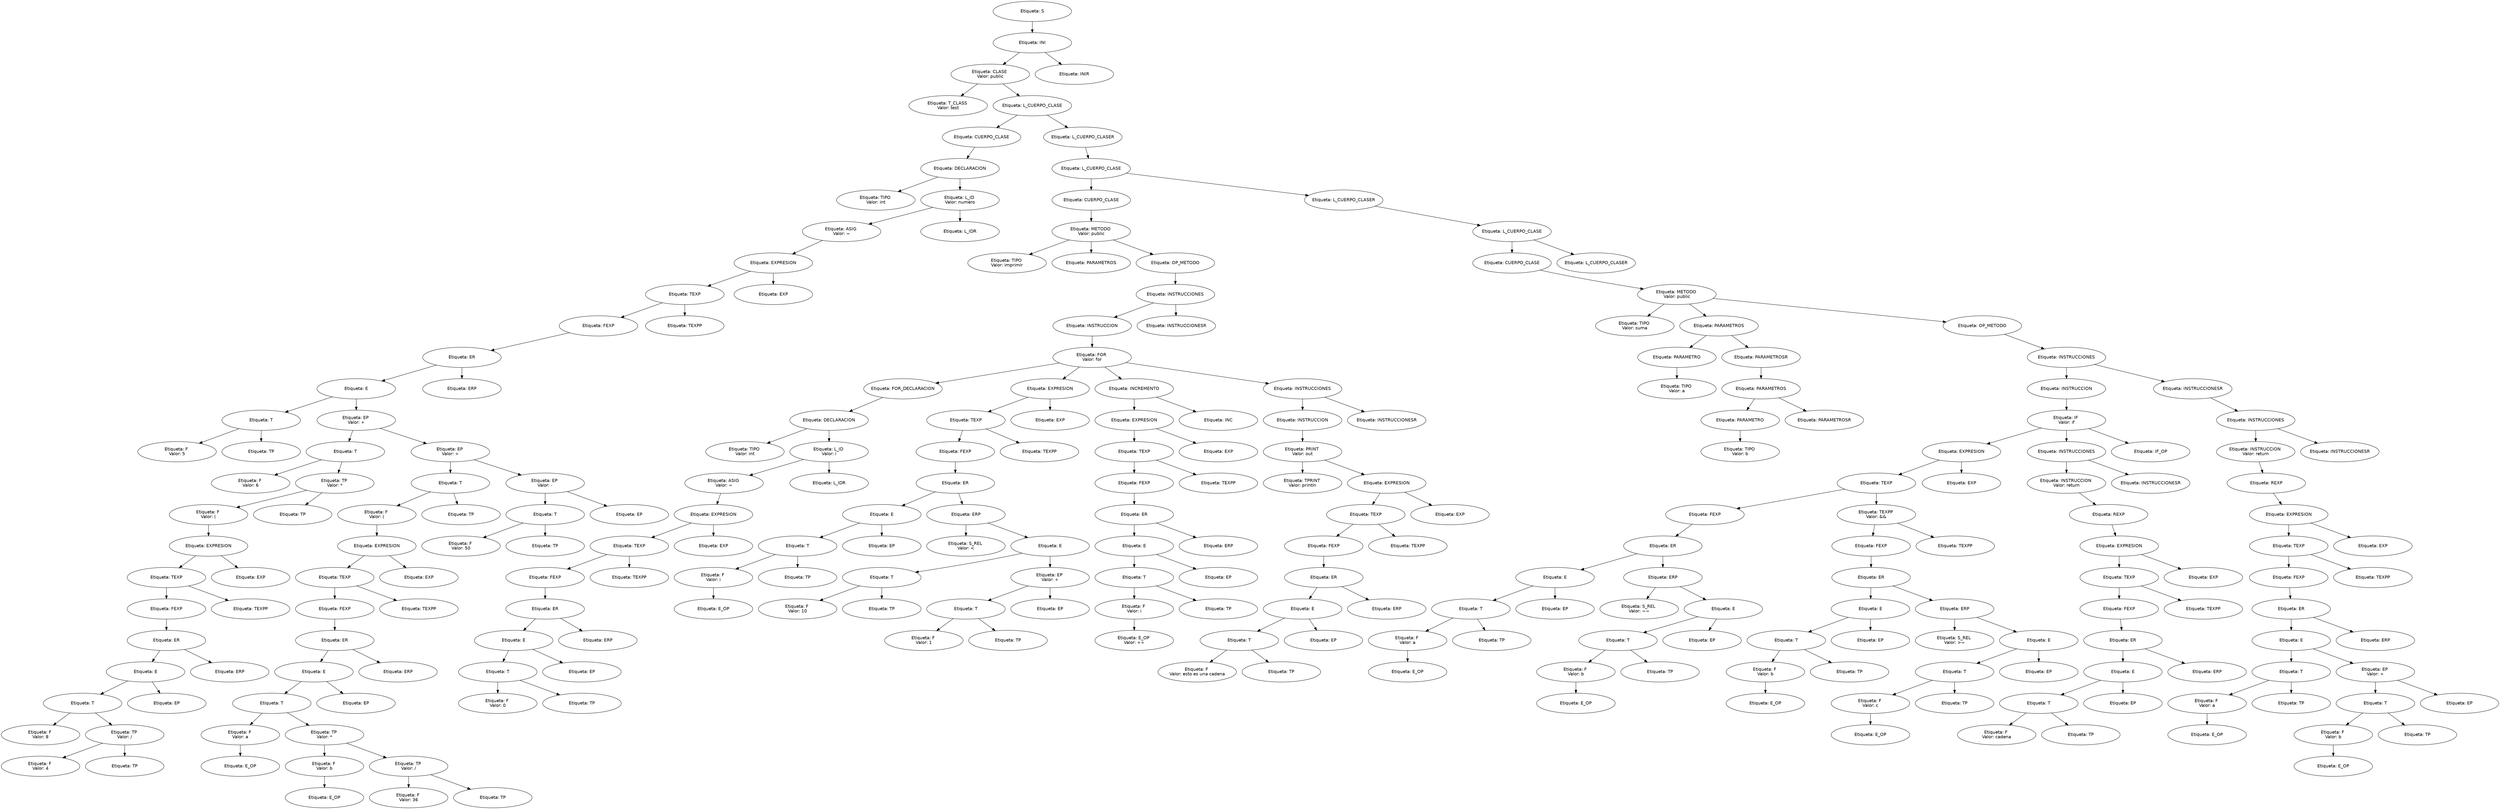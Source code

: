 digraph G{
 graph[overlap = true, fontsize= 0.5];
node[shape=ellipse, fontname=Helvetica, fixedsize=true, width=3.5, height=0.9];
edge[color = black];
nodo0c8822e6808239a0656a7dce330f451751f6c53f9683bdbaac2d1ead5818230b[label="Etiqueta: S"];
nodoc9a0c3c4f8870499ee374b2974d9374ac3901de8fa3214157236277b75dcec3f[label="Etiqueta: INI"];
nodo0c8822e6808239a0656a7dce330f451751f6c53f9683bdbaac2d1ead5818230b->nodoc9a0c3c4f8870499ee374b2974d9374ac3901de8fa3214157236277b75dcec3f
nodoc9a0c3c4f8870499ee374b2974d9374ac3901de8fa3214157236277b75dcec3f[label="Etiqueta: INI"];
nodobb36c92ffe93b3171d204a8a2f18ed9782da15006f59d945d3a860b542f575a7[label="Etiqueta: CLASE \nValor: public"];
nodoc9a0c3c4f8870499ee374b2974d9374ac3901de8fa3214157236277b75dcec3f->nodobb36c92ffe93b3171d204a8a2f18ed9782da15006f59d945d3a860b542f575a7
nodobb36c92ffe93b3171d204a8a2f18ed9782da15006f59d945d3a860b542f575a7[label="Etiqueta: CLASE \nValor: public"];
nodoc1388c60d0ef4afa237bd06b6cd825174ee350f538006687819a7d618255d755[label="Etiqueta: T_CLASS \nValor: test"];
nodobb36c92ffe93b3171d204a8a2f18ed9782da15006f59d945d3a860b542f575a7->nodoc1388c60d0ef4afa237bd06b6cd825174ee350f538006687819a7d618255d755
nodoc1388c60d0ef4afa237bd06b6cd825174ee350f538006687819a7d618255d755[label="Etiqueta: T_CLASS \nValor: test"];
nodo822a4caf995cf92b7fc238a50f49bf5a59ef8f1ba694d3f0ada555e3f0bedf26[label="Etiqueta: L_CUERPO_CLASE"];
nodobb36c92ffe93b3171d204a8a2f18ed9782da15006f59d945d3a860b542f575a7->nodo822a4caf995cf92b7fc238a50f49bf5a59ef8f1ba694d3f0ada555e3f0bedf26
nodo822a4caf995cf92b7fc238a50f49bf5a59ef8f1ba694d3f0ada555e3f0bedf26[label="Etiqueta: L_CUERPO_CLASE"];
nodo333db9af1b5e520784756d2354dc9ebfc860dd4d3a3c0b7160106d597e440a20[label="Etiqueta: CUERPO_CLASE"];
nodo822a4caf995cf92b7fc238a50f49bf5a59ef8f1ba694d3f0ada555e3f0bedf26->nodo333db9af1b5e520784756d2354dc9ebfc860dd4d3a3c0b7160106d597e440a20
nodo333db9af1b5e520784756d2354dc9ebfc860dd4d3a3c0b7160106d597e440a20[label="Etiqueta: CUERPO_CLASE"];
nodo69443cbd521d30605fd78c222357a8f9ea8fcad421e06f4b84a06a393364e13b[label="Etiqueta: DECLARACION"];
nodo333db9af1b5e520784756d2354dc9ebfc860dd4d3a3c0b7160106d597e440a20->nodo69443cbd521d30605fd78c222357a8f9ea8fcad421e06f4b84a06a393364e13b
nodo69443cbd521d30605fd78c222357a8f9ea8fcad421e06f4b84a06a393364e13b[label="Etiqueta: DECLARACION"];
nodof4437397b518a28b23949861fe958ae14fe3ba0984a1f2fb0ab37ce700bef2b1[label="Etiqueta: TIPO \nValor: int"];
nodo69443cbd521d30605fd78c222357a8f9ea8fcad421e06f4b84a06a393364e13b->nodof4437397b518a28b23949861fe958ae14fe3ba0984a1f2fb0ab37ce700bef2b1
nodof4437397b518a28b23949861fe958ae14fe3ba0984a1f2fb0ab37ce700bef2b1[label="Etiqueta: TIPO \nValor: int"];
nodo2baeb3503b4667602a23c46ddefc7d1209992f15fc03b16fbdf0e1e8310e966a[label="Etiqueta: L_ID \nValor: numero"];
nodo69443cbd521d30605fd78c222357a8f9ea8fcad421e06f4b84a06a393364e13b->nodo2baeb3503b4667602a23c46ddefc7d1209992f15fc03b16fbdf0e1e8310e966a
nodo2baeb3503b4667602a23c46ddefc7d1209992f15fc03b16fbdf0e1e8310e966a[label="Etiqueta: L_ID \nValor: numero"];
nodo9aaac4403ea24e61dbf78011724d898deb61b0a0b5ee1dafbbd91deb425d2dfa[label="Etiqueta: ASIG \nValor: ="];
nodo2baeb3503b4667602a23c46ddefc7d1209992f15fc03b16fbdf0e1e8310e966a->nodo9aaac4403ea24e61dbf78011724d898deb61b0a0b5ee1dafbbd91deb425d2dfa
nodo9aaac4403ea24e61dbf78011724d898deb61b0a0b5ee1dafbbd91deb425d2dfa[label="Etiqueta: ASIG \nValor: ="];
nodo78d0083232bd507049a7d35f564d97a4716edd85da259687cb1e4d65ac97193a[label="Etiqueta: EXPRESION"];
nodo9aaac4403ea24e61dbf78011724d898deb61b0a0b5ee1dafbbd91deb425d2dfa->nodo78d0083232bd507049a7d35f564d97a4716edd85da259687cb1e4d65ac97193a
nodo78d0083232bd507049a7d35f564d97a4716edd85da259687cb1e4d65ac97193a[label="Etiqueta: EXPRESION"];
nodo86f41c034de8c4bb3258f0e140878221eb4952ee65ea84323cebb7744609100f[label="Etiqueta: TEXP"];
nodo78d0083232bd507049a7d35f564d97a4716edd85da259687cb1e4d65ac97193a->nodo86f41c034de8c4bb3258f0e140878221eb4952ee65ea84323cebb7744609100f
nodo86f41c034de8c4bb3258f0e140878221eb4952ee65ea84323cebb7744609100f[label="Etiqueta: TEXP"];
nodo4e9189b92b5655d4d47c1a8de6d7323dba9331f17f5fe387f3ca3f9fe89deacf[label="Etiqueta: FEXP"];
nodo86f41c034de8c4bb3258f0e140878221eb4952ee65ea84323cebb7744609100f->nodo4e9189b92b5655d4d47c1a8de6d7323dba9331f17f5fe387f3ca3f9fe89deacf
nodo4e9189b92b5655d4d47c1a8de6d7323dba9331f17f5fe387f3ca3f9fe89deacf[label="Etiqueta: FEXP"];
nodo809c9a947e1cd2a1942c06ff3089f352c1b861f3e59abacba03e409f610c239c[label="Etiqueta: ER"];
nodo4e9189b92b5655d4d47c1a8de6d7323dba9331f17f5fe387f3ca3f9fe89deacf->nodo809c9a947e1cd2a1942c06ff3089f352c1b861f3e59abacba03e409f610c239c
nodo809c9a947e1cd2a1942c06ff3089f352c1b861f3e59abacba03e409f610c239c[label="Etiqueta: ER"];
nodoaf51cb62f24447f4119e8bf6b014c099225a32bcb14706fa39f912d8f358e0ad[label="Etiqueta: E"];
nodo809c9a947e1cd2a1942c06ff3089f352c1b861f3e59abacba03e409f610c239c->nodoaf51cb62f24447f4119e8bf6b014c099225a32bcb14706fa39f912d8f358e0ad
nodoaf51cb62f24447f4119e8bf6b014c099225a32bcb14706fa39f912d8f358e0ad[label="Etiqueta: E"];
nodocb6008c600c252376dccfccaa5c240c3b9565eb9856ef116afe74c6865137466[label="Etiqueta: T"];
nodoaf51cb62f24447f4119e8bf6b014c099225a32bcb14706fa39f912d8f358e0ad->nodocb6008c600c252376dccfccaa5c240c3b9565eb9856ef116afe74c6865137466
nodocb6008c600c252376dccfccaa5c240c3b9565eb9856ef116afe74c6865137466[label="Etiqueta: T"];
nodo1858af9e2d76baabf0736cfa3cc329422b78197e8f240e69cc1b116d183fa1f5[label="Etiqueta: F \nValor: 5"];
nodocb6008c600c252376dccfccaa5c240c3b9565eb9856ef116afe74c6865137466->nodo1858af9e2d76baabf0736cfa3cc329422b78197e8f240e69cc1b116d183fa1f5
nodo1858af9e2d76baabf0736cfa3cc329422b78197e8f240e69cc1b116d183fa1f5[label="Etiqueta: F \nValor: 5"];
nodoccf904205f49db5e3335b18732809f81226a263d72463659fed04d1c41cc9cf4[label="Etiqueta: TP"];
nodocb6008c600c252376dccfccaa5c240c3b9565eb9856ef116afe74c6865137466->nodoccf904205f49db5e3335b18732809f81226a263d72463659fed04d1c41cc9cf4
nodoccf904205f49db5e3335b18732809f81226a263d72463659fed04d1c41cc9cf4[label="Etiqueta: TP"];
nodo5307886718d11a3e6692aad1361649b3bb26d383e08e1c3261fe8692e3aebb0b[label="Etiqueta: EP \nValor: +"];
nodoaf51cb62f24447f4119e8bf6b014c099225a32bcb14706fa39f912d8f358e0ad->nodo5307886718d11a3e6692aad1361649b3bb26d383e08e1c3261fe8692e3aebb0b
nodo5307886718d11a3e6692aad1361649b3bb26d383e08e1c3261fe8692e3aebb0b[label="Etiqueta: EP \nValor: +"];
nodoe820cc096693839e4ae183befce4ea0d9b4e1beb9eb752aa7655d32acf5c1150[label="Etiqueta: T"];
nodo5307886718d11a3e6692aad1361649b3bb26d383e08e1c3261fe8692e3aebb0b->nodoe820cc096693839e4ae183befce4ea0d9b4e1beb9eb752aa7655d32acf5c1150
nodoe820cc096693839e4ae183befce4ea0d9b4e1beb9eb752aa7655d32acf5c1150[label="Etiqueta: T"];
nodoe13b4a4873e3e67d68d7595eb0f7a7f533b71497a90c4845a1418e3e838cf270[label="Etiqueta: F \nValor: 6"];
nodoe820cc096693839e4ae183befce4ea0d9b4e1beb9eb752aa7655d32acf5c1150->nodoe13b4a4873e3e67d68d7595eb0f7a7f533b71497a90c4845a1418e3e838cf270
nodoe13b4a4873e3e67d68d7595eb0f7a7f533b71497a90c4845a1418e3e838cf270[label="Etiqueta: F \nValor: 6"];
nodo6070909177067bf83a5233aa0ea3ffb8ed36af8aae644df0d4798e78a6dcf7d0[label="Etiqueta: TP \nValor: *"];
nodoe820cc096693839e4ae183befce4ea0d9b4e1beb9eb752aa7655d32acf5c1150->nodo6070909177067bf83a5233aa0ea3ffb8ed36af8aae644df0d4798e78a6dcf7d0
nodo6070909177067bf83a5233aa0ea3ffb8ed36af8aae644df0d4798e78a6dcf7d0[label="Etiqueta: TP \nValor: *"];
nodob900f1052612dcb9c7999fd7a60a5c544f625aa7ba71baecd44b0b7681b31f3a[label="Etiqueta: F \nValor: ("];
nodo6070909177067bf83a5233aa0ea3ffb8ed36af8aae644df0d4798e78a6dcf7d0->nodob900f1052612dcb9c7999fd7a60a5c544f625aa7ba71baecd44b0b7681b31f3a
nodob900f1052612dcb9c7999fd7a60a5c544f625aa7ba71baecd44b0b7681b31f3a[label="Etiqueta: F \nValor: ("];
nodob9c341f6fc6b51b13209956933afe6bfb879fac1ce89964d7b509dbd16ffaf0a[label="Etiqueta: EXPRESION"];
nodob900f1052612dcb9c7999fd7a60a5c544f625aa7ba71baecd44b0b7681b31f3a->nodob9c341f6fc6b51b13209956933afe6bfb879fac1ce89964d7b509dbd16ffaf0a
nodob9c341f6fc6b51b13209956933afe6bfb879fac1ce89964d7b509dbd16ffaf0a[label="Etiqueta: EXPRESION"];
nodo1bae67aaff6c7ddc989533d58acc7984774936a5b254464ca5351a080abd61f5[label="Etiqueta: TEXP"];
nodob9c341f6fc6b51b13209956933afe6bfb879fac1ce89964d7b509dbd16ffaf0a->nodo1bae67aaff6c7ddc989533d58acc7984774936a5b254464ca5351a080abd61f5
nodo1bae67aaff6c7ddc989533d58acc7984774936a5b254464ca5351a080abd61f5[label="Etiqueta: TEXP"];
nodofff2b6479203ba7af64fed2c1708d18216e1e0e0a6e580c4de0918f6d8b43545[label="Etiqueta: FEXP"];
nodo1bae67aaff6c7ddc989533d58acc7984774936a5b254464ca5351a080abd61f5->nodofff2b6479203ba7af64fed2c1708d18216e1e0e0a6e580c4de0918f6d8b43545
nodofff2b6479203ba7af64fed2c1708d18216e1e0e0a6e580c4de0918f6d8b43545[label="Etiqueta: FEXP"];
nodo45b969844899979cbdeea33bdc88c6c7518b3ede5bfdc625c90b653f0c0826f9[label="Etiqueta: ER"];
nodofff2b6479203ba7af64fed2c1708d18216e1e0e0a6e580c4de0918f6d8b43545->nodo45b969844899979cbdeea33bdc88c6c7518b3ede5bfdc625c90b653f0c0826f9
nodo45b969844899979cbdeea33bdc88c6c7518b3ede5bfdc625c90b653f0c0826f9[label="Etiqueta: ER"];
nodo0619970d13f62930b03b6c638d4547ceb10afcb4a822d6daaa2446a31e02b548[label="Etiqueta: E"];
nodo45b969844899979cbdeea33bdc88c6c7518b3ede5bfdc625c90b653f0c0826f9->nodo0619970d13f62930b03b6c638d4547ceb10afcb4a822d6daaa2446a31e02b548
nodo0619970d13f62930b03b6c638d4547ceb10afcb4a822d6daaa2446a31e02b548[label="Etiqueta: E"];
nodo7aa4bcedd91a71bbb799e1bf2fb0bb3e75832ea8e26b01a16a5bceaf5b85ac2c[label="Etiqueta: T"];
nodo0619970d13f62930b03b6c638d4547ceb10afcb4a822d6daaa2446a31e02b548->nodo7aa4bcedd91a71bbb799e1bf2fb0bb3e75832ea8e26b01a16a5bceaf5b85ac2c
nodo7aa4bcedd91a71bbb799e1bf2fb0bb3e75832ea8e26b01a16a5bceaf5b85ac2c[label="Etiqueta: T"];
nodo2477a0e7707c593cc4b71604fb956985afc44a468bd1db9ebefe2d40fec1fc56[label="Etiqueta: F \nValor: 8"];
nodo7aa4bcedd91a71bbb799e1bf2fb0bb3e75832ea8e26b01a16a5bceaf5b85ac2c->nodo2477a0e7707c593cc4b71604fb956985afc44a468bd1db9ebefe2d40fec1fc56
nodo2477a0e7707c593cc4b71604fb956985afc44a468bd1db9ebefe2d40fec1fc56[label="Etiqueta: F \nValor: 8"];
nodo0202b941986f5be6d0d00ea64316fdf92a9f05a6b63bf9d0b0f312b370cb99d1[label="Etiqueta: TP \nValor: /"];
nodo7aa4bcedd91a71bbb799e1bf2fb0bb3e75832ea8e26b01a16a5bceaf5b85ac2c->nodo0202b941986f5be6d0d00ea64316fdf92a9f05a6b63bf9d0b0f312b370cb99d1
nodo0202b941986f5be6d0d00ea64316fdf92a9f05a6b63bf9d0b0f312b370cb99d1[label="Etiqueta: TP \nValor: /"];
nodo2e8b126e40622b3c69239076f9ac340026d0d291c3af17f4ee292f893ad90120[label="Etiqueta: F \nValor: 4"];
nodo0202b941986f5be6d0d00ea64316fdf92a9f05a6b63bf9d0b0f312b370cb99d1->nodo2e8b126e40622b3c69239076f9ac340026d0d291c3af17f4ee292f893ad90120
nodo2e8b126e40622b3c69239076f9ac340026d0d291c3af17f4ee292f893ad90120[label="Etiqueta: F \nValor: 4"];
nodo6bb0f68261c1cf97cabd00595606b37744d1df0338fa9609593e5f577cfd5ab5[label="Etiqueta: TP"];
nodo0202b941986f5be6d0d00ea64316fdf92a9f05a6b63bf9d0b0f312b370cb99d1->nodo6bb0f68261c1cf97cabd00595606b37744d1df0338fa9609593e5f577cfd5ab5
nodo6bb0f68261c1cf97cabd00595606b37744d1df0338fa9609593e5f577cfd5ab5[label="Etiqueta: TP"];
nodo9141c47c07c9632891e67ebb0a0c9e9efe82db632a901db79f6d1c4b76cd16f9[label="Etiqueta: EP"];
nodo0619970d13f62930b03b6c638d4547ceb10afcb4a822d6daaa2446a31e02b548->nodo9141c47c07c9632891e67ebb0a0c9e9efe82db632a901db79f6d1c4b76cd16f9
nodo9141c47c07c9632891e67ebb0a0c9e9efe82db632a901db79f6d1c4b76cd16f9[label="Etiqueta: EP"];
nodo3a2e03a10d7a5411488dbf6ed5d0168419488d746bcd75fc623aeeede3afb171[label="Etiqueta: ERP"];
nodo45b969844899979cbdeea33bdc88c6c7518b3ede5bfdc625c90b653f0c0826f9->nodo3a2e03a10d7a5411488dbf6ed5d0168419488d746bcd75fc623aeeede3afb171
nodo3a2e03a10d7a5411488dbf6ed5d0168419488d746bcd75fc623aeeede3afb171[label="Etiqueta: ERP"];
nodo843e36ddb84770cb3058954abb74f36b45d1781e02ffcb1b6647ed63d262647a[label="Etiqueta: TEXPP"];
nodo1bae67aaff6c7ddc989533d58acc7984774936a5b254464ca5351a080abd61f5->nodo843e36ddb84770cb3058954abb74f36b45d1781e02ffcb1b6647ed63d262647a
nodo843e36ddb84770cb3058954abb74f36b45d1781e02ffcb1b6647ed63d262647a[label="Etiqueta: TEXPP"];
nodoefaa89cee9d82b109e17ed97711e4bc1794ed32428718ce0bede491d178859a3[label="Etiqueta: EXP"];
nodob9c341f6fc6b51b13209956933afe6bfb879fac1ce89964d7b509dbd16ffaf0a->nodoefaa89cee9d82b109e17ed97711e4bc1794ed32428718ce0bede491d178859a3
nodoefaa89cee9d82b109e17ed97711e4bc1794ed32428718ce0bede491d178859a3[label="Etiqueta: EXP"];
nodobbbcd72dd23ba84df4c29bf44d81ed5a2b9c14edca739ecc8354089cc7005d3b[label="Etiqueta: TP"];
nodo6070909177067bf83a5233aa0ea3ffb8ed36af8aae644df0d4798e78a6dcf7d0->nodobbbcd72dd23ba84df4c29bf44d81ed5a2b9c14edca739ecc8354089cc7005d3b
nodobbbcd72dd23ba84df4c29bf44d81ed5a2b9c14edca739ecc8354089cc7005d3b[label="Etiqueta: TP"];
nodo5804904f155c98ad442adc5b303fad6d0cd195eff3019cb194a606844ebf0cbb[label="Etiqueta: EP \nValor: +"];
nodo5307886718d11a3e6692aad1361649b3bb26d383e08e1c3261fe8692e3aebb0b->nodo5804904f155c98ad442adc5b303fad6d0cd195eff3019cb194a606844ebf0cbb
nodo5804904f155c98ad442adc5b303fad6d0cd195eff3019cb194a606844ebf0cbb[label="Etiqueta: EP \nValor: +"];
nodo1cf2e719ae48d6862b6860e577730c5c2895ec7affbde473c8ec513bf674a4ad[label="Etiqueta: T"];
nodo5804904f155c98ad442adc5b303fad6d0cd195eff3019cb194a606844ebf0cbb->nodo1cf2e719ae48d6862b6860e577730c5c2895ec7affbde473c8ec513bf674a4ad
nodo1cf2e719ae48d6862b6860e577730c5c2895ec7affbde473c8ec513bf674a4ad[label="Etiqueta: T"];
nodo0489eb48f0ad61790e54a1bc987998c827874e7980926bf7fc9cc5cbd38b91b2[label="Etiqueta: F \nValor: ("];
nodo1cf2e719ae48d6862b6860e577730c5c2895ec7affbde473c8ec513bf674a4ad->nodo0489eb48f0ad61790e54a1bc987998c827874e7980926bf7fc9cc5cbd38b91b2
nodo0489eb48f0ad61790e54a1bc987998c827874e7980926bf7fc9cc5cbd38b91b2[label="Etiqueta: F \nValor: ("];
nodo710875e319817cc23e7241e4571c1be1dd117ae422f5e243928a531830775c45[label="Etiqueta: EXPRESION"];
nodo0489eb48f0ad61790e54a1bc987998c827874e7980926bf7fc9cc5cbd38b91b2->nodo710875e319817cc23e7241e4571c1be1dd117ae422f5e243928a531830775c45
nodo710875e319817cc23e7241e4571c1be1dd117ae422f5e243928a531830775c45[label="Etiqueta: EXPRESION"];
nododcc45dccb4e0a224e635cf4f35d58b319d5c765d9c353ac7afe48f124b45e535[label="Etiqueta: TEXP"];
nodo710875e319817cc23e7241e4571c1be1dd117ae422f5e243928a531830775c45->nododcc45dccb4e0a224e635cf4f35d58b319d5c765d9c353ac7afe48f124b45e535
nododcc45dccb4e0a224e635cf4f35d58b319d5c765d9c353ac7afe48f124b45e535[label="Etiqueta: TEXP"];
nodo989573d63a03f25e85957df35b3728125bfbe6b01fd8af23f7bbc4c2a43cbaa8[label="Etiqueta: FEXP"];
nododcc45dccb4e0a224e635cf4f35d58b319d5c765d9c353ac7afe48f124b45e535->nodo989573d63a03f25e85957df35b3728125bfbe6b01fd8af23f7bbc4c2a43cbaa8
nodo989573d63a03f25e85957df35b3728125bfbe6b01fd8af23f7bbc4c2a43cbaa8[label="Etiqueta: FEXP"];
nodo26726fed52f32ec11de7b66e9c426fe444a9317f2e76864670e6fe805ee6a261[label="Etiqueta: ER"];
nodo989573d63a03f25e85957df35b3728125bfbe6b01fd8af23f7bbc4c2a43cbaa8->nodo26726fed52f32ec11de7b66e9c426fe444a9317f2e76864670e6fe805ee6a261
nodo26726fed52f32ec11de7b66e9c426fe444a9317f2e76864670e6fe805ee6a261[label="Etiqueta: ER"];
nodobb1279e35e52524f2eab347a0065f57fd4a914840599a5b03e375053ca3aa2a4[label="Etiqueta: E"];
nodo26726fed52f32ec11de7b66e9c426fe444a9317f2e76864670e6fe805ee6a261->nodobb1279e35e52524f2eab347a0065f57fd4a914840599a5b03e375053ca3aa2a4
nodobb1279e35e52524f2eab347a0065f57fd4a914840599a5b03e375053ca3aa2a4[label="Etiqueta: E"];
nodo2cb10c1cdc77de68a871963930ef23eedcb562bb666b81eeec45b35fa6e13b8d[label="Etiqueta: T"];
nodobb1279e35e52524f2eab347a0065f57fd4a914840599a5b03e375053ca3aa2a4->nodo2cb10c1cdc77de68a871963930ef23eedcb562bb666b81eeec45b35fa6e13b8d
nodo2cb10c1cdc77de68a871963930ef23eedcb562bb666b81eeec45b35fa6e13b8d[label="Etiqueta: T"];
nodo345e6789116023806b47016f8b7cacdc9beca120ac8a2599ccfa588d43c7297a[label="Etiqueta: F \nValor: a"];
nodo2cb10c1cdc77de68a871963930ef23eedcb562bb666b81eeec45b35fa6e13b8d->nodo345e6789116023806b47016f8b7cacdc9beca120ac8a2599ccfa588d43c7297a
nodo345e6789116023806b47016f8b7cacdc9beca120ac8a2599ccfa588d43c7297a[label="Etiqueta: F \nValor: a"];
nodoc64d400e7726f62081e7ed637de5b4f6171e9443285024d01f3acfb1e7505e83[label="Etiqueta: E_OP"];
nodo345e6789116023806b47016f8b7cacdc9beca120ac8a2599ccfa588d43c7297a->nodoc64d400e7726f62081e7ed637de5b4f6171e9443285024d01f3acfb1e7505e83
nodoc64d400e7726f62081e7ed637de5b4f6171e9443285024d01f3acfb1e7505e83[label="Etiqueta: E_OP"];
nodo9542379ab1472fd65e5f8369bcc3840083cacd4955f2e30dc7099a4a079a981e[label="Etiqueta: TP \nValor: *"];
nodo2cb10c1cdc77de68a871963930ef23eedcb562bb666b81eeec45b35fa6e13b8d->nodo9542379ab1472fd65e5f8369bcc3840083cacd4955f2e30dc7099a4a079a981e
nodo9542379ab1472fd65e5f8369bcc3840083cacd4955f2e30dc7099a4a079a981e[label="Etiqueta: TP \nValor: *"];
nodofce3b10a9c35a131e183e4b53b49cf8c06b1a633b7b45e6297319a784036f385[label="Etiqueta: F \nValor: b"];
nodo9542379ab1472fd65e5f8369bcc3840083cacd4955f2e30dc7099a4a079a981e->nodofce3b10a9c35a131e183e4b53b49cf8c06b1a633b7b45e6297319a784036f385
nodofce3b10a9c35a131e183e4b53b49cf8c06b1a633b7b45e6297319a784036f385[label="Etiqueta: F \nValor: b"];
nodo766b8c1e89b77ffdacf832782bbc383d6ed2aa9f438f826f4b9e9b91961d2283[label="Etiqueta: E_OP"];
nodofce3b10a9c35a131e183e4b53b49cf8c06b1a633b7b45e6297319a784036f385->nodo766b8c1e89b77ffdacf832782bbc383d6ed2aa9f438f826f4b9e9b91961d2283
nodo766b8c1e89b77ffdacf832782bbc383d6ed2aa9f438f826f4b9e9b91961d2283[label="Etiqueta: E_OP"];
nodo61ac8ec94843f0db30f60cf39e5eb9bbc56da317ec2e4ba1a88715efd5d03f5f[label="Etiqueta: TP \nValor: /"];
nodo9542379ab1472fd65e5f8369bcc3840083cacd4955f2e30dc7099a4a079a981e->nodo61ac8ec94843f0db30f60cf39e5eb9bbc56da317ec2e4ba1a88715efd5d03f5f
nodo61ac8ec94843f0db30f60cf39e5eb9bbc56da317ec2e4ba1a88715efd5d03f5f[label="Etiqueta: TP \nValor: /"];
nodobbcd7be69985ac9a10c134ac4c601c9e1359a43fd5d01466929b380b5b887014[label="Etiqueta: F \nValor: 36"];
nodo61ac8ec94843f0db30f60cf39e5eb9bbc56da317ec2e4ba1a88715efd5d03f5f->nodobbcd7be69985ac9a10c134ac4c601c9e1359a43fd5d01466929b380b5b887014
nodobbcd7be69985ac9a10c134ac4c601c9e1359a43fd5d01466929b380b5b887014[label="Etiqueta: F \nValor: 36"];
nodoc35dc1ec034f0576b87f08eff43b90c134688d16cbcc26b94d046fb501a7dbab[label="Etiqueta: TP"];
nodo61ac8ec94843f0db30f60cf39e5eb9bbc56da317ec2e4ba1a88715efd5d03f5f->nodoc35dc1ec034f0576b87f08eff43b90c134688d16cbcc26b94d046fb501a7dbab
nodoc35dc1ec034f0576b87f08eff43b90c134688d16cbcc26b94d046fb501a7dbab[label="Etiqueta: TP"];
nodoe6197bbe16f38144dd121df9be58d66d5eb3598701c2e16bdd4ff2d0bccbc9f0[label="Etiqueta: EP"];
nodobb1279e35e52524f2eab347a0065f57fd4a914840599a5b03e375053ca3aa2a4->nodoe6197bbe16f38144dd121df9be58d66d5eb3598701c2e16bdd4ff2d0bccbc9f0
nodoe6197bbe16f38144dd121df9be58d66d5eb3598701c2e16bdd4ff2d0bccbc9f0[label="Etiqueta: EP"];
nodo60a45e9ca41bfb3610638c03c6991ced09fcb801d4687f96403a7fa9609b9ecf[label="Etiqueta: ERP"];
nodo26726fed52f32ec11de7b66e9c426fe444a9317f2e76864670e6fe805ee6a261->nodo60a45e9ca41bfb3610638c03c6991ced09fcb801d4687f96403a7fa9609b9ecf
nodo60a45e9ca41bfb3610638c03c6991ced09fcb801d4687f96403a7fa9609b9ecf[label="Etiqueta: ERP"];
nodo35fc682630d376275ea3e8e8cd7eec58d19241da03a06458fed7af562e6ba300[label="Etiqueta: TEXPP"];
nododcc45dccb4e0a224e635cf4f35d58b319d5c765d9c353ac7afe48f124b45e535->nodo35fc682630d376275ea3e8e8cd7eec58d19241da03a06458fed7af562e6ba300
nodo35fc682630d376275ea3e8e8cd7eec58d19241da03a06458fed7af562e6ba300[label="Etiqueta: TEXPP"];
nodob09d26ebc818218b716704593e04fde6bac067502accc1d22d3b0a6157946064[label="Etiqueta: EXP"];
nodo710875e319817cc23e7241e4571c1be1dd117ae422f5e243928a531830775c45->nodob09d26ebc818218b716704593e04fde6bac067502accc1d22d3b0a6157946064
nodob09d26ebc818218b716704593e04fde6bac067502accc1d22d3b0a6157946064[label="Etiqueta: EXP"];
nodoc6ee709d70a6e68b3951b22979453737b3c7a3ace6cd0128d22a539630f8e5bd[label="Etiqueta: TP"];
nodo1cf2e719ae48d6862b6860e577730c5c2895ec7affbde473c8ec513bf674a4ad->nodoc6ee709d70a6e68b3951b22979453737b3c7a3ace6cd0128d22a539630f8e5bd
nodoc6ee709d70a6e68b3951b22979453737b3c7a3ace6cd0128d22a539630f8e5bd[label="Etiqueta: TP"];
nodob53fd310aa37684af986c5d2edfb222aa1ee68af516d062753a26d73a59016fc[label="Etiqueta: EP \nValor: -"];
nodo5804904f155c98ad442adc5b303fad6d0cd195eff3019cb194a606844ebf0cbb->nodob53fd310aa37684af986c5d2edfb222aa1ee68af516d062753a26d73a59016fc
nodob53fd310aa37684af986c5d2edfb222aa1ee68af516d062753a26d73a59016fc[label="Etiqueta: EP \nValor: -"];
nodo9c75f4d341d8503d8c533fbf76baaa782556da0b9a3ab8e20a43275301e8a7d5[label="Etiqueta: T"];
nodob53fd310aa37684af986c5d2edfb222aa1ee68af516d062753a26d73a59016fc->nodo9c75f4d341d8503d8c533fbf76baaa782556da0b9a3ab8e20a43275301e8a7d5
nodo9c75f4d341d8503d8c533fbf76baaa782556da0b9a3ab8e20a43275301e8a7d5[label="Etiqueta: T"];
nodo5599cc6e293dbe88e3db79692f2ba48a27e0b757511cac6bac89c8dadabbb864[label="Etiqueta: F \nValor: 50"];
nodo9c75f4d341d8503d8c533fbf76baaa782556da0b9a3ab8e20a43275301e8a7d5->nodo5599cc6e293dbe88e3db79692f2ba48a27e0b757511cac6bac89c8dadabbb864
nodo5599cc6e293dbe88e3db79692f2ba48a27e0b757511cac6bac89c8dadabbb864[label="Etiqueta: F \nValor: 50"];
nodob8664a6de5ca8af593ac9b423ea7d079c3709f6d787c9c4b3a74a68a8d10be58[label="Etiqueta: TP"];
nodo9c75f4d341d8503d8c533fbf76baaa782556da0b9a3ab8e20a43275301e8a7d5->nodob8664a6de5ca8af593ac9b423ea7d079c3709f6d787c9c4b3a74a68a8d10be58
nodob8664a6de5ca8af593ac9b423ea7d079c3709f6d787c9c4b3a74a68a8d10be58[label="Etiqueta: TP"];
nodo5a0f1502d9d56cf43cb7ad51c59fcaa49ec75e3b3d03785be48b7c9099f1abfa[label="Etiqueta: EP"];
nodob53fd310aa37684af986c5d2edfb222aa1ee68af516d062753a26d73a59016fc->nodo5a0f1502d9d56cf43cb7ad51c59fcaa49ec75e3b3d03785be48b7c9099f1abfa
nodo5a0f1502d9d56cf43cb7ad51c59fcaa49ec75e3b3d03785be48b7c9099f1abfa[label="Etiqueta: EP"];
nodo3f6e73b88017c4caea8fc04f8955383d3415916e52a2018c77883f93d26c8ea9[label="Etiqueta: ERP"];
nodo809c9a947e1cd2a1942c06ff3089f352c1b861f3e59abacba03e409f610c239c->nodo3f6e73b88017c4caea8fc04f8955383d3415916e52a2018c77883f93d26c8ea9
nodo3f6e73b88017c4caea8fc04f8955383d3415916e52a2018c77883f93d26c8ea9[label="Etiqueta: ERP"];
nodo07ea2062bc737aaefe17aef7f4b9cf4ec72114b1ed73017bb9f309a4ffbb12c4[label="Etiqueta: TEXPP"];
nodo86f41c034de8c4bb3258f0e140878221eb4952ee65ea84323cebb7744609100f->nodo07ea2062bc737aaefe17aef7f4b9cf4ec72114b1ed73017bb9f309a4ffbb12c4
nodo07ea2062bc737aaefe17aef7f4b9cf4ec72114b1ed73017bb9f309a4ffbb12c4[label="Etiqueta: TEXPP"];
nodo9aa7d5e915df1ecc840f4c9429044e7af17a90f69fac8dd48e34e8a72c273a2e[label="Etiqueta: EXP"];
nodo78d0083232bd507049a7d35f564d97a4716edd85da259687cb1e4d65ac97193a->nodo9aa7d5e915df1ecc840f4c9429044e7af17a90f69fac8dd48e34e8a72c273a2e
nodo9aa7d5e915df1ecc840f4c9429044e7af17a90f69fac8dd48e34e8a72c273a2e[label="Etiqueta: EXP"];
nodo57d9ae7727f48ef999f782dbe0538d911677eba4ace2cce33254e6d4a97d48cb[label="Etiqueta: L_IDR"];
nodo2baeb3503b4667602a23c46ddefc7d1209992f15fc03b16fbdf0e1e8310e966a->nodo57d9ae7727f48ef999f782dbe0538d911677eba4ace2cce33254e6d4a97d48cb
nodo57d9ae7727f48ef999f782dbe0538d911677eba4ace2cce33254e6d4a97d48cb[label="Etiqueta: L_IDR"];
nodo6c29257b8c6137c1c8d7b62c30f0cf21279f49fd84101dc82b54a1fccdacc556[label="Etiqueta: L_CUERPO_CLASER"];
nodo822a4caf995cf92b7fc238a50f49bf5a59ef8f1ba694d3f0ada555e3f0bedf26->nodo6c29257b8c6137c1c8d7b62c30f0cf21279f49fd84101dc82b54a1fccdacc556
nodo6c29257b8c6137c1c8d7b62c30f0cf21279f49fd84101dc82b54a1fccdacc556[label="Etiqueta: L_CUERPO_CLASER"];
nodoc6bbb01d9aa66892aff941404bbc95198915f93a5ffd1de9f823a515bf411f83[label="Etiqueta: L_CUERPO_CLASE"];
nodo6c29257b8c6137c1c8d7b62c30f0cf21279f49fd84101dc82b54a1fccdacc556->nodoc6bbb01d9aa66892aff941404bbc95198915f93a5ffd1de9f823a515bf411f83
nodoc6bbb01d9aa66892aff941404bbc95198915f93a5ffd1de9f823a515bf411f83[label="Etiqueta: L_CUERPO_CLASE"];
nodo229c9e0a5a1d73a4613a77e1c9473c0eac39e39bc3802c0a8abcfb327d931c9b[label="Etiqueta: CUERPO_CLASE"];
nodoc6bbb01d9aa66892aff941404bbc95198915f93a5ffd1de9f823a515bf411f83->nodo229c9e0a5a1d73a4613a77e1c9473c0eac39e39bc3802c0a8abcfb327d931c9b
nodo229c9e0a5a1d73a4613a77e1c9473c0eac39e39bc3802c0a8abcfb327d931c9b[label="Etiqueta: CUERPO_CLASE"];
nodo78e3314d64663585a82c0d4163f3cf3f02be704db1ad19355bd4df8835caf075[label="Etiqueta: METODO \nValor: public"];
nodo229c9e0a5a1d73a4613a77e1c9473c0eac39e39bc3802c0a8abcfb327d931c9b->nodo78e3314d64663585a82c0d4163f3cf3f02be704db1ad19355bd4df8835caf075
nodo78e3314d64663585a82c0d4163f3cf3f02be704db1ad19355bd4df8835caf075[label="Etiqueta: METODO \nValor: public"];
nodo7c5282a1a295e0eec758fb2e66db6190436978b259d3b672365cefe18c5a2126[label="Etiqueta: TIPO \nValor: imprimir"];
nodo78e3314d64663585a82c0d4163f3cf3f02be704db1ad19355bd4df8835caf075->nodo7c5282a1a295e0eec758fb2e66db6190436978b259d3b672365cefe18c5a2126
nodo7c5282a1a295e0eec758fb2e66db6190436978b259d3b672365cefe18c5a2126[label="Etiqueta: TIPO \nValor: imprimir"];
nodo273df4fc2c97016af01965c5505c4a45f68be427416e6685b810a700f678d669[label="Etiqueta: PARAMETROS"];
nodo78e3314d64663585a82c0d4163f3cf3f02be704db1ad19355bd4df8835caf075->nodo273df4fc2c97016af01965c5505c4a45f68be427416e6685b810a700f678d669
nodo273df4fc2c97016af01965c5505c4a45f68be427416e6685b810a700f678d669[label="Etiqueta: PARAMETROS"];
nodo8b1d2cadd5544a358111544e594c30745d419049c139966eacc51aa5ecffbb89[label="Etiqueta: OP_METODO"];
nodo78e3314d64663585a82c0d4163f3cf3f02be704db1ad19355bd4df8835caf075->nodo8b1d2cadd5544a358111544e594c30745d419049c139966eacc51aa5ecffbb89
nodo8b1d2cadd5544a358111544e594c30745d419049c139966eacc51aa5ecffbb89[label="Etiqueta: OP_METODO"];
nodoc7c6e8d3a117eae2b51ec82fbd575e2d0c8ed23116d451106b83e64b3394de77[label="Etiqueta: INSTRUCCIONES"];
nodo8b1d2cadd5544a358111544e594c30745d419049c139966eacc51aa5ecffbb89->nodoc7c6e8d3a117eae2b51ec82fbd575e2d0c8ed23116d451106b83e64b3394de77
nodoc7c6e8d3a117eae2b51ec82fbd575e2d0c8ed23116d451106b83e64b3394de77[label="Etiqueta: INSTRUCCIONES"];
nodode0e84838171a11b8a2cfff33709dab73a9a1a579581d4d3dfa74bf2d22641ab[label="Etiqueta: INSTRUCCION"];
nodoc7c6e8d3a117eae2b51ec82fbd575e2d0c8ed23116d451106b83e64b3394de77->nodode0e84838171a11b8a2cfff33709dab73a9a1a579581d4d3dfa74bf2d22641ab
nodode0e84838171a11b8a2cfff33709dab73a9a1a579581d4d3dfa74bf2d22641ab[label="Etiqueta: INSTRUCCION"];
nodo2d1adb4ae57eb4379161dd90303bacc1da50a926b7d79c586f84c670662ad288[label="Etiqueta: FOR \nValor: for"];
nodode0e84838171a11b8a2cfff33709dab73a9a1a579581d4d3dfa74bf2d22641ab->nodo2d1adb4ae57eb4379161dd90303bacc1da50a926b7d79c586f84c670662ad288
nodo2d1adb4ae57eb4379161dd90303bacc1da50a926b7d79c586f84c670662ad288[label="Etiqueta: FOR \nValor: for"];
nodo9dd49ec1b878d82033d2270850da530c272d68b0c4145c2b8242b08509e43d99[label="Etiqueta: FOR_DECLARACION"];
nodo2d1adb4ae57eb4379161dd90303bacc1da50a926b7d79c586f84c670662ad288->nodo9dd49ec1b878d82033d2270850da530c272d68b0c4145c2b8242b08509e43d99
nodo9dd49ec1b878d82033d2270850da530c272d68b0c4145c2b8242b08509e43d99[label="Etiqueta: FOR_DECLARACION"];
nodo06b70e5a7a9d9fc54448b4d099744fe0dfc726dfa8f648a72bd3d26a6e6b2a30[label="Etiqueta: DECLARACION"];
nodo9dd49ec1b878d82033d2270850da530c272d68b0c4145c2b8242b08509e43d99->nodo06b70e5a7a9d9fc54448b4d099744fe0dfc726dfa8f648a72bd3d26a6e6b2a30
nodo06b70e5a7a9d9fc54448b4d099744fe0dfc726dfa8f648a72bd3d26a6e6b2a30[label="Etiqueta: DECLARACION"];
nodo80001b838d2419fea84b656964aa1966f1c3db708c2145a9d631f1a0e3d8a0eb[label="Etiqueta: TIPO \nValor: int"];
nodo06b70e5a7a9d9fc54448b4d099744fe0dfc726dfa8f648a72bd3d26a6e6b2a30->nodo80001b838d2419fea84b656964aa1966f1c3db708c2145a9d631f1a0e3d8a0eb
nodo80001b838d2419fea84b656964aa1966f1c3db708c2145a9d631f1a0e3d8a0eb[label="Etiqueta: TIPO \nValor: int"];
nodoc3dec4666d7cfb355a2dc8ecc54c6848708c1ac1e77476b67d35d882fd233148[label="Etiqueta: L_ID \nValor: i"];
nodo06b70e5a7a9d9fc54448b4d099744fe0dfc726dfa8f648a72bd3d26a6e6b2a30->nodoc3dec4666d7cfb355a2dc8ecc54c6848708c1ac1e77476b67d35d882fd233148
nodoc3dec4666d7cfb355a2dc8ecc54c6848708c1ac1e77476b67d35d882fd233148[label="Etiqueta: L_ID \nValor: i"];
nodo0b491c31860997a95fad84367e3ac57c14ee262a04abd77235b958a2c52d4971[label="Etiqueta: ASIG \nValor: ="];
nodoc3dec4666d7cfb355a2dc8ecc54c6848708c1ac1e77476b67d35d882fd233148->nodo0b491c31860997a95fad84367e3ac57c14ee262a04abd77235b958a2c52d4971
nodo0b491c31860997a95fad84367e3ac57c14ee262a04abd77235b958a2c52d4971[label="Etiqueta: ASIG \nValor: ="];
nodo2a88dbbf011f8e3c5245c325991ee22f29c1e4c047eb2f26c55a588006243dba[label="Etiqueta: EXPRESION"];
nodo0b491c31860997a95fad84367e3ac57c14ee262a04abd77235b958a2c52d4971->nodo2a88dbbf011f8e3c5245c325991ee22f29c1e4c047eb2f26c55a588006243dba
nodo2a88dbbf011f8e3c5245c325991ee22f29c1e4c047eb2f26c55a588006243dba[label="Etiqueta: EXPRESION"];
nodo074c8b5a7e9c5a0c3f69780d2e9c31213e58566b5f6188b3ee85454536378b6b[label="Etiqueta: TEXP"];
nodo2a88dbbf011f8e3c5245c325991ee22f29c1e4c047eb2f26c55a588006243dba->nodo074c8b5a7e9c5a0c3f69780d2e9c31213e58566b5f6188b3ee85454536378b6b
nodo074c8b5a7e9c5a0c3f69780d2e9c31213e58566b5f6188b3ee85454536378b6b[label="Etiqueta: TEXP"];
nodo8eae4975214a9b05cf99755c7eb13ca1e7949422828a809797ada06ee8e104aa[label="Etiqueta: FEXP"];
nodo074c8b5a7e9c5a0c3f69780d2e9c31213e58566b5f6188b3ee85454536378b6b->nodo8eae4975214a9b05cf99755c7eb13ca1e7949422828a809797ada06ee8e104aa
nodo8eae4975214a9b05cf99755c7eb13ca1e7949422828a809797ada06ee8e104aa[label="Etiqueta: FEXP"];
nodo32c3a72ea471cbfc746dd787f470bcbba1ce39317d585cd151e52aeabacfa02a[label="Etiqueta: ER"];
nodo8eae4975214a9b05cf99755c7eb13ca1e7949422828a809797ada06ee8e104aa->nodo32c3a72ea471cbfc746dd787f470bcbba1ce39317d585cd151e52aeabacfa02a
nodo32c3a72ea471cbfc746dd787f470bcbba1ce39317d585cd151e52aeabacfa02a[label="Etiqueta: ER"];
nodo538a774e424ca79c249632db433e06da65bad16627e25cc1522ffd584d32c07c[label="Etiqueta: E"];
nodo32c3a72ea471cbfc746dd787f470bcbba1ce39317d585cd151e52aeabacfa02a->nodo538a774e424ca79c249632db433e06da65bad16627e25cc1522ffd584d32c07c
nodo538a774e424ca79c249632db433e06da65bad16627e25cc1522ffd584d32c07c[label="Etiqueta: E"];
nodo5f5bf0a49175648aa9d4492d638d348a04e70f0f808befa73824de501f531df0[label="Etiqueta: T"];
nodo538a774e424ca79c249632db433e06da65bad16627e25cc1522ffd584d32c07c->nodo5f5bf0a49175648aa9d4492d638d348a04e70f0f808befa73824de501f531df0
nodo5f5bf0a49175648aa9d4492d638d348a04e70f0f808befa73824de501f531df0[label="Etiqueta: T"];
nodoe51e1d8274dd5700e8099c3a6fa936d5be1ce1aad53c397daaa9fb8966483b5d[label="Etiqueta: F \nValor: 0"];
nodo5f5bf0a49175648aa9d4492d638d348a04e70f0f808befa73824de501f531df0->nodoe51e1d8274dd5700e8099c3a6fa936d5be1ce1aad53c397daaa9fb8966483b5d
nodoe51e1d8274dd5700e8099c3a6fa936d5be1ce1aad53c397daaa9fb8966483b5d[label="Etiqueta: F \nValor: 0"];
nodocbb53bcc987c62506270a3716f2a91048d509e7637bcb5c384ba4a57881f6664[label="Etiqueta: TP"];
nodo5f5bf0a49175648aa9d4492d638d348a04e70f0f808befa73824de501f531df0->nodocbb53bcc987c62506270a3716f2a91048d509e7637bcb5c384ba4a57881f6664
nodocbb53bcc987c62506270a3716f2a91048d509e7637bcb5c384ba4a57881f6664[label="Etiqueta: TP"];
nodo5c520a7a9324c38812ebb856fac18804daa23f72e4ef0ec1dab568288d4f4b09[label="Etiqueta: EP"];
nodo538a774e424ca79c249632db433e06da65bad16627e25cc1522ffd584d32c07c->nodo5c520a7a9324c38812ebb856fac18804daa23f72e4ef0ec1dab568288d4f4b09
nodo5c520a7a9324c38812ebb856fac18804daa23f72e4ef0ec1dab568288d4f4b09[label="Etiqueta: EP"];
nodo62cd07b6872668d21578e2042aea7d529b355e8c8c18529ed3d9d72195aad901[label="Etiqueta: ERP"];
nodo32c3a72ea471cbfc746dd787f470bcbba1ce39317d585cd151e52aeabacfa02a->nodo62cd07b6872668d21578e2042aea7d529b355e8c8c18529ed3d9d72195aad901
nodo62cd07b6872668d21578e2042aea7d529b355e8c8c18529ed3d9d72195aad901[label="Etiqueta: ERP"];
nodo814d7958658190bee61a71915a2a72af224a98fb00b9788a4b973cd0a2fd89ea[label="Etiqueta: TEXPP"];
nodo074c8b5a7e9c5a0c3f69780d2e9c31213e58566b5f6188b3ee85454536378b6b->nodo814d7958658190bee61a71915a2a72af224a98fb00b9788a4b973cd0a2fd89ea
nodo814d7958658190bee61a71915a2a72af224a98fb00b9788a4b973cd0a2fd89ea[label="Etiqueta: TEXPP"];
nodo03848ec4a176aed8afe74ac9435882a864a5f1d6f2c8a90d0e36314571bd516d[label="Etiqueta: EXP"];
nodo2a88dbbf011f8e3c5245c325991ee22f29c1e4c047eb2f26c55a588006243dba->nodo03848ec4a176aed8afe74ac9435882a864a5f1d6f2c8a90d0e36314571bd516d
nodo03848ec4a176aed8afe74ac9435882a864a5f1d6f2c8a90d0e36314571bd516d[label="Etiqueta: EXP"];
nodo8bb38fd07875d1d46f797d7037736f87879d9f608cc68106910bea1e9b52cecc[label="Etiqueta: L_IDR"];
nodoc3dec4666d7cfb355a2dc8ecc54c6848708c1ac1e77476b67d35d882fd233148->nodo8bb38fd07875d1d46f797d7037736f87879d9f608cc68106910bea1e9b52cecc
nodo8bb38fd07875d1d46f797d7037736f87879d9f608cc68106910bea1e9b52cecc[label="Etiqueta: L_IDR"];
nodo41d0e49ef27c8d5760d9005f61096340866f0c69a9c09a44d6050df9aca0e319[label="Etiqueta: EXPRESION"];
nodo2d1adb4ae57eb4379161dd90303bacc1da50a926b7d79c586f84c670662ad288->nodo41d0e49ef27c8d5760d9005f61096340866f0c69a9c09a44d6050df9aca0e319
nodo41d0e49ef27c8d5760d9005f61096340866f0c69a9c09a44d6050df9aca0e319[label="Etiqueta: EXPRESION"];
nodoc2e1a2aaae3bd889fca14f400e0eae32bb8ed4eb767e4be7d17147813de769e5[label="Etiqueta: TEXP"];
nodo41d0e49ef27c8d5760d9005f61096340866f0c69a9c09a44d6050df9aca0e319->nodoc2e1a2aaae3bd889fca14f400e0eae32bb8ed4eb767e4be7d17147813de769e5
nodoc2e1a2aaae3bd889fca14f400e0eae32bb8ed4eb767e4be7d17147813de769e5[label="Etiqueta: TEXP"];
nodob358403b9c964f788f0fa52b14e38969e9cd67ec1f982dd5cc322ffb26de3e22[label="Etiqueta: FEXP"];
nodoc2e1a2aaae3bd889fca14f400e0eae32bb8ed4eb767e4be7d17147813de769e5->nodob358403b9c964f788f0fa52b14e38969e9cd67ec1f982dd5cc322ffb26de3e22
nodob358403b9c964f788f0fa52b14e38969e9cd67ec1f982dd5cc322ffb26de3e22[label="Etiqueta: FEXP"];
nodoec93c402e0f9d502c8baa2958063513bb1586e40fc77818decb75e5f11ba73cc[label="Etiqueta: ER"];
nodob358403b9c964f788f0fa52b14e38969e9cd67ec1f982dd5cc322ffb26de3e22->nodoec93c402e0f9d502c8baa2958063513bb1586e40fc77818decb75e5f11ba73cc
nodoec93c402e0f9d502c8baa2958063513bb1586e40fc77818decb75e5f11ba73cc[label="Etiqueta: ER"];
nodo915d316824369c92b7f2a977c07346af4c9014cbc2a413dd74bd26edcdac12be[label="Etiqueta: E"];
nodoec93c402e0f9d502c8baa2958063513bb1586e40fc77818decb75e5f11ba73cc->nodo915d316824369c92b7f2a977c07346af4c9014cbc2a413dd74bd26edcdac12be
nodo915d316824369c92b7f2a977c07346af4c9014cbc2a413dd74bd26edcdac12be[label="Etiqueta: E"];
nododf39ee9e5e850372084ba60fbc0a29573000cb866af75ae39555fa55d3500d06[label="Etiqueta: T"];
nodo915d316824369c92b7f2a977c07346af4c9014cbc2a413dd74bd26edcdac12be->nododf39ee9e5e850372084ba60fbc0a29573000cb866af75ae39555fa55d3500d06
nododf39ee9e5e850372084ba60fbc0a29573000cb866af75ae39555fa55d3500d06[label="Etiqueta: T"];
nodo07263b8f1e5c1ab7e6e43b8822e00d660da8aa9e989fd9ba3e4a4c77f3d1b0a2[label="Etiqueta: F \nValor: i"];
nododf39ee9e5e850372084ba60fbc0a29573000cb866af75ae39555fa55d3500d06->nodo07263b8f1e5c1ab7e6e43b8822e00d660da8aa9e989fd9ba3e4a4c77f3d1b0a2
nodo07263b8f1e5c1ab7e6e43b8822e00d660da8aa9e989fd9ba3e4a4c77f3d1b0a2[label="Etiqueta: F \nValor: i"];
nodo9c6120891e310b3bb2614d325558466c7cb9abd8ac8a3ed847c95d0ca63c041c[label="Etiqueta: E_OP"];
nodo07263b8f1e5c1ab7e6e43b8822e00d660da8aa9e989fd9ba3e4a4c77f3d1b0a2->nodo9c6120891e310b3bb2614d325558466c7cb9abd8ac8a3ed847c95d0ca63c041c
nodo9c6120891e310b3bb2614d325558466c7cb9abd8ac8a3ed847c95d0ca63c041c[label="Etiqueta: E_OP"];
nododeaa6349594a6f42a7acfe03a58410512395e02f85a2fd38ba233466b2e70237[label="Etiqueta: TP"];
nododf39ee9e5e850372084ba60fbc0a29573000cb866af75ae39555fa55d3500d06->nododeaa6349594a6f42a7acfe03a58410512395e02f85a2fd38ba233466b2e70237
nododeaa6349594a6f42a7acfe03a58410512395e02f85a2fd38ba233466b2e70237[label="Etiqueta: TP"];
nodo973e8259a83c1af264cae4f0d7df85881e81d6c09f8a04304a7a168233a6f232[label="Etiqueta: EP"];
nodo915d316824369c92b7f2a977c07346af4c9014cbc2a413dd74bd26edcdac12be->nodo973e8259a83c1af264cae4f0d7df85881e81d6c09f8a04304a7a168233a6f232
nodo973e8259a83c1af264cae4f0d7df85881e81d6c09f8a04304a7a168233a6f232[label="Etiqueta: EP"];
nodo1ac79f210fa20915ee01b6b238d19abacce5be2c27a9cb9067aa65e39312b363[label="Etiqueta: ERP"];
nodoec93c402e0f9d502c8baa2958063513bb1586e40fc77818decb75e5f11ba73cc->nodo1ac79f210fa20915ee01b6b238d19abacce5be2c27a9cb9067aa65e39312b363
nodo1ac79f210fa20915ee01b6b238d19abacce5be2c27a9cb9067aa65e39312b363[label="Etiqueta: ERP"];
nodobdfc2c42101ffaaeff257f44b86b7218304c8bef6ad9234d13d9778ee7d33c3b[label="Etiqueta: S_REL \nValor: <"];
nodo1ac79f210fa20915ee01b6b238d19abacce5be2c27a9cb9067aa65e39312b363->nodobdfc2c42101ffaaeff257f44b86b7218304c8bef6ad9234d13d9778ee7d33c3b
nodobdfc2c42101ffaaeff257f44b86b7218304c8bef6ad9234d13d9778ee7d33c3b[label="Etiqueta: S_REL \nValor: <"];
nodo2845b355bb05bcf05d02145f6ce0688630405df40a81d9da6e509c6eff7b07d4[label="Etiqueta: E"];
nodo1ac79f210fa20915ee01b6b238d19abacce5be2c27a9cb9067aa65e39312b363->nodo2845b355bb05bcf05d02145f6ce0688630405df40a81d9da6e509c6eff7b07d4
nodo2845b355bb05bcf05d02145f6ce0688630405df40a81d9da6e509c6eff7b07d4[label="Etiqueta: E"];
nodo23efae17cb8b6b0da0def4762e08fecb7fd075ddb53aef8d845598b1f19f3052[label="Etiqueta: T"];
nodo2845b355bb05bcf05d02145f6ce0688630405df40a81d9da6e509c6eff7b07d4->nodo23efae17cb8b6b0da0def4762e08fecb7fd075ddb53aef8d845598b1f19f3052
nodo23efae17cb8b6b0da0def4762e08fecb7fd075ddb53aef8d845598b1f19f3052[label="Etiqueta: T"];
nodo51bd718a4b7be5565776715324914d6bc0f4ee8256472c50c0a51ce0508ac3ba[label="Etiqueta: F \nValor: 10"];
nodo23efae17cb8b6b0da0def4762e08fecb7fd075ddb53aef8d845598b1f19f3052->nodo51bd718a4b7be5565776715324914d6bc0f4ee8256472c50c0a51ce0508ac3ba
nodo51bd718a4b7be5565776715324914d6bc0f4ee8256472c50c0a51ce0508ac3ba[label="Etiqueta: F \nValor: 10"];
nodo0d49ff8449db2e7e964d42d8536a2ed05eb77b301a15c4e82afdc1d7c1a6c680[label="Etiqueta: TP"];
nodo23efae17cb8b6b0da0def4762e08fecb7fd075ddb53aef8d845598b1f19f3052->nodo0d49ff8449db2e7e964d42d8536a2ed05eb77b301a15c4e82afdc1d7c1a6c680
nodo0d49ff8449db2e7e964d42d8536a2ed05eb77b301a15c4e82afdc1d7c1a6c680[label="Etiqueta: TP"];
nodo6a31b5f99e8ca12c2a03660af69623e0f3f97118389a31cf29eb1df89aa7a050[label="Etiqueta: EP \nValor: +"];
nodo2845b355bb05bcf05d02145f6ce0688630405df40a81d9da6e509c6eff7b07d4->nodo6a31b5f99e8ca12c2a03660af69623e0f3f97118389a31cf29eb1df89aa7a050
nodo6a31b5f99e8ca12c2a03660af69623e0f3f97118389a31cf29eb1df89aa7a050[label="Etiqueta: EP \nValor: +"];
nodoc6e447a76dc2dda2dda08e399c56a9711ea9d5e548fe6f34e0283b4031856bc5[label="Etiqueta: T"];
nodo6a31b5f99e8ca12c2a03660af69623e0f3f97118389a31cf29eb1df89aa7a050->nodoc6e447a76dc2dda2dda08e399c56a9711ea9d5e548fe6f34e0283b4031856bc5
nodoc6e447a76dc2dda2dda08e399c56a9711ea9d5e548fe6f34e0283b4031856bc5[label="Etiqueta: T"];
nodo2c21a0ca82af2ab75f84b0164fbaf49b1931cd8b6898d3e7c8484208be2cddfc[label="Etiqueta: F \nValor: 1"];
nodoc6e447a76dc2dda2dda08e399c56a9711ea9d5e548fe6f34e0283b4031856bc5->nodo2c21a0ca82af2ab75f84b0164fbaf49b1931cd8b6898d3e7c8484208be2cddfc
nodo2c21a0ca82af2ab75f84b0164fbaf49b1931cd8b6898d3e7c8484208be2cddfc[label="Etiqueta: F \nValor: 1"];
nodoa1f65a7e4d481deda0e25bd55f41437fc43b63e18fc18ae02f0c6046692c8482[label="Etiqueta: TP"];
nodoc6e447a76dc2dda2dda08e399c56a9711ea9d5e548fe6f34e0283b4031856bc5->nodoa1f65a7e4d481deda0e25bd55f41437fc43b63e18fc18ae02f0c6046692c8482
nodoa1f65a7e4d481deda0e25bd55f41437fc43b63e18fc18ae02f0c6046692c8482[label="Etiqueta: TP"];
nodo6cce4749af3ab6fc9feed7f5fac27ac55097b9f9942eeafacee1d34174cd322a[label="Etiqueta: EP"];
nodo6a31b5f99e8ca12c2a03660af69623e0f3f97118389a31cf29eb1df89aa7a050->nodo6cce4749af3ab6fc9feed7f5fac27ac55097b9f9942eeafacee1d34174cd322a
nodo6cce4749af3ab6fc9feed7f5fac27ac55097b9f9942eeafacee1d34174cd322a[label="Etiqueta: EP"];
nodobc7f246cc133e27736b87f8ce08b7a0244e06eaf061a12d56283707b3d12cb65[label="Etiqueta: TEXPP"];
nodoc2e1a2aaae3bd889fca14f400e0eae32bb8ed4eb767e4be7d17147813de769e5->nodobc7f246cc133e27736b87f8ce08b7a0244e06eaf061a12d56283707b3d12cb65
nodobc7f246cc133e27736b87f8ce08b7a0244e06eaf061a12d56283707b3d12cb65[label="Etiqueta: TEXPP"];
nodo4f58b9d9edc4b063b89128cd7bdd0d9c3870147cd236998ba6ed01477e1a4707[label="Etiqueta: EXP"];
nodo41d0e49ef27c8d5760d9005f61096340866f0c69a9c09a44d6050df9aca0e319->nodo4f58b9d9edc4b063b89128cd7bdd0d9c3870147cd236998ba6ed01477e1a4707
nodo4f58b9d9edc4b063b89128cd7bdd0d9c3870147cd236998ba6ed01477e1a4707[label="Etiqueta: EXP"];
nodo122c880ef5de42e1d76fd996b6621ff315e570dac76a541f58160df7d6a9747b[label="Etiqueta: INCREMENTO"];
nodo2d1adb4ae57eb4379161dd90303bacc1da50a926b7d79c586f84c670662ad288->nodo122c880ef5de42e1d76fd996b6621ff315e570dac76a541f58160df7d6a9747b
nodo122c880ef5de42e1d76fd996b6621ff315e570dac76a541f58160df7d6a9747b[label="Etiqueta: INCREMENTO"];
nodo1217bfb7e3c8c9d31636f2f81630f22ea32682f9e4d29cb175ed83c74e526726[label="Etiqueta: EXPRESION"];
nodo122c880ef5de42e1d76fd996b6621ff315e570dac76a541f58160df7d6a9747b->nodo1217bfb7e3c8c9d31636f2f81630f22ea32682f9e4d29cb175ed83c74e526726
nodo1217bfb7e3c8c9d31636f2f81630f22ea32682f9e4d29cb175ed83c74e526726[label="Etiqueta: EXPRESION"];
nodo38f7683978b4c086caac318971cf02d14bf71b1c50312d840d1f196ad0246e2e[label="Etiqueta: TEXP"];
nodo1217bfb7e3c8c9d31636f2f81630f22ea32682f9e4d29cb175ed83c74e526726->nodo38f7683978b4c086caac318971cf02d14bf71b1c50312d840d1f196ad0246e2e
nodo38f7683978b4c086caac318971cf02d14bf71b1c50312d840d1f196ad0246e2e[label="Etiqueta: TEXP"];
nodo82ea13bf1ea843ce34623e1755bbf1766c792141e1fcc96fd9241450e18315da[label="Etiqueta: FEXP"];
nodo38f7683978b4c086caac318971cf02d14bf71b1c50312d840d1f196ad0246e2e->nodo82ea13bf1ea843ce34623e1755bbf1766c792141e1fcc96fd9241450e18315da
nodo82ea13bf1ea843ce34623e1755bbf1766c792141e1fcc96fd9241450e18315da[label="Etiqueta: FEXP"];
nodo8b307d3ee2f3404f770bca35ae99bb5df89d56fcf85a9079cf20a312771badbc[label="Etiqueta: ER"];
nodo82ea13bf1ea843ce34623e1755bbf1766c792141e1fcc96fd9241450e18315da->nodo8b307d3ee2f3404f770bca35ae99bb5df89d56fcf85a9079cf20a312771badbc
nodo8b307d3ee2f3404f770bca35ae99bb5df89d56fcf85a9079cf20a312771badbc[label="Etiqueta: ER"];
nodo8034581d2339c9e5a441679c5faa9521a0e2d0db6828c98873947e7abb4e8569[label="Etiqueta: E"];
nodo8b307d3ee2f3404f770bca35ae99bb5df89d56fcf85a9079cf20a312771badbc->nodo8034581d2339c9e5a441679c5faa9521a0e2d0db6828c98873947e7abb4e8569
nodo8034581d2339c9e5a441679c5faa9521a0e2d0db6828c98873947e7abb4e8569[label="Etiqueta: E"];
nodoe03d2b0d8556dd5f010dc3e92a41d95d2eb9b811c8c0b53c07afd3bed6228001[label="Etiqueta: T"];
nodo8034581d2339c9e5a441679c5faa9521a0e2d0db6828c98873947e7abb4e8569->nodoe03d2b0d8556dd5f010dc3e92a41d95d2eb9b811c8c0b53c07afd3bed6228001
nodoe03d2b0d8556dd5f010dc3e92a41d95d2eb9b811c8c0b53c07afd3bed6228001[label="Etiqueta: T"];
nodo26ce07a5d8073fac7f4d0ff5775ff0c3b31d506b192d31aaba52913a58c41a37[label="Etiqueta: F \nValor: i"];
nodoe03d2b0d8556dd5f010dc3e92a41d95d2eb9b811c8c0b53c07afd3bed6228001->nodo26ce07a5d8073fac7f4d0ff5775ff0c3b31d506b192d31aaba52913a58c41a37
nodo26ce07a5d8073fac7f4d0ff5775ff0c3b31d506b192d31aaba52913a58c41a37[label="Etiqueta: F \nValor: i"];
nodof5ab3aa3265dbfda8568da4ccecd6bf9bac831c6b06a27b423f2fc01b32a3dd6[label="Etiqueta: E_OP \nValor: ++"];
nodo26ce07a5d8073fac7f4d0ff5775ff0c3b31d506b192d31aaba52913a58c41a37->nodof5ab3aa3265dbfda8568da4ccecd6bf9bac831c6b06a27b423f2fc01b32a3dd6
nodof5ab3aa3265dbfda8568da4ccecd6bf9bac831c6b06a27b423f2fc01b32a3dd6[label="Etiqueta: E_OP \nValor: ++"];
nodo49d5457f0afcaae5dca2394cd25d76901b43bb9df8638304d85ce1d4adfda216[label="Etiqueta: TP"];
nodoe03d2b0d8556dd5f010dc3e92a41d95d2eb9b811c8c0b53c07afd3bed6228001->nodo49d5457f0afcaae5dca2394cd25d76901b43bb9df8638304d85ce1d4adfda216
nodo49d5457f0afcaae5dca2394cd25d76901b43bb9df8638304d85ce1d4adfda216[label="Etiqueta: TP"];
nodo0834dcf70deeb004ba86c3edf6df21710422da22ff3615a016394ade1cd25a44[label="Etiqueta: EP"];
nodo8034581d2339c9e5a441679c5faa9521a0e2d0db6828c98873947e7abb4e8569->nodo0834dcf70deeb004ba86c3edf6df21710422da22ff3615a016394ade1cd25a44
nodo0834dcf70deeb004ba86c3edf6df21710422da22ff3615a016394ade1cd25a44[label="Etiqueta: EP"];
nodo53d72ae0ac9a0d52c5af80233a548e1dd6be6dc394887d2bec2f79aa6317b26e[label="Etiqueta: ERP"];
nodo8b307d3ee2f3404f770bca35ae99bb5df89d56fcf85a9079cf20a312771badbc->nodo53d72ae0ac9a0d52c5af80233a548e1dd6be6dc394887d2bec2f79aa6317b26e
nodo53d72ae0ac9a0d52c5af80233a548e1dd6be6dc394887d2bec2f79aa6317b26e[label="Etiqueta: ERP"];
nodobc49368ac6bae17bdfa3c711ede830c882addf4e50111a101643adaae71a9e18[label="Etiqueta: TEXPP"];
nodo38f7683978b4c086caac318971cf02d14bf71b1c50312d840d1f196ad0246e2e->nodobc49368ac6bae17bdfa3c711ede830c882addf4e50111a101643adaae71a9e18
nodobc49368ac6bae17bdfa3c711ede830c882addf4e50111a101643adaae71a9e18[label="Etiqueta: TEXPP"];
nodo123187d56226a570c211fdd0f847d7c4aca0150a351cb66b03e66619554549e6[label="Etiqueta: EXP"];
nodo1217bfb7e3c8c9d31636f2f81630f22ea32682f9e4d29cb175ed83c74e526726->nodo123187d56226a570c211fdd0f847d7c4aca0150a351cb66b03e66619554549e6
nodo123187d56226a570c211fdd0f847d7c4aca0150a351cb66b03e66619554549e6[label="Etiqueta: EXP"];
nodo54d8d930fd9b89ddadbaf4a69a9c3ba44c568dc701456cd825ed3a4a51fd472a[label="Etiqueta: INC"];
nodo122c880ef5de42e1d76fd996b6621ff315e570dac76a541f58160df7d6a9747b->nodo54d8d930fd9b89ddadbaf4a69a9c3ba44c568dc701456cd825ed3a4a51fd472a
nodo54d8d930fd9b89ddadbaf4a69a9c3ba44c568dc701456cd825ed3a4a51fd472a[label="Etiqueta: INC"];
nodof7398926f6aaa637ad06ae4a87ac42b162ba291e5e831ad35ae9a6e9c86d303c[label="Etiqueta: INSTRUCCIONES"];
nodo2d1adb4ae57eb4379161dd90303bacc1da50a926b7d79c586f84c670662ad288->nodof7398926f6aaa637ad06ae4a87ac42b162ba291e5e831ad35ae9a6e9c86d303c
nodof7398926f6aaa637ad06ae4a87ac42b162ba291e5e831ad35ae9a6e9c86d303c[label="Etiqueta: INSTRUCCIONES"];
nodo091a1f854150c0952e809662add53795c0e732c876e2c755f88665b7fdc74404[label="Etiqueta: INSTRUCCION"];
nodof7398926f6aaa637ad06ae4a87ac42b162ba291e5e831ad35ae9a6e9c86d303c->nodo091a1f854150c0952e809662add53795c0e732c876e2c755f88665b7fdc74404
nodo091a1f854150c0952e809662add53795c0e732c876e2c755f88665b7fdc74404[label="Etiqueta: INSTRUCCION"];
nodoe49227963fd4c58a0a18df7c189c15a4e6f9a3f213aafb32aad31831ddb89aef[label="Etiqueta: PRINT \nValor: out"];
nodo091a1f854150c0952e809662add53795c0e732c876e2c755f88665b7fdc74404->nodoe49227963fd4c58a0a18df7c189c15a4e6f9a3f213aafb32aad31831ddb89aef
nodoe49227963fd4c58a0a18df7c189c15a4e6f9a3f213aafb32aad31831ddb89aef[label="Etiqueta: PRINT \nValor: out"];
nodoe354dc1cd0718d0bc88bf8fac50a141eadeb5390815c7714449e5c23cd4185a3[label="Etiqueta: TPRINT \nValor: println"];
nodoe49227963fd4c58a0a18df7c189c15a4e6f9a3f213aafb32aad31831ddb89aef->nodoe354dc1cd0718d0bc88bf8fac50a141eadeb5390815c7714449e5c23cd4185a3
nodoe354dc1cd0718d0bc88bf8fac50a141eadeb5390815c7714449e5c23cd4185a3[label="Etiqueta: TPRINT \nValor: println"];
nodo3c18852eb31d74e92893cd1c533739edeb75360838d21c05c298da1e21f7bb31[label="Etiqueta: EXPRESION"];
nodoe49227963fd4c58a0a18df7c189c15a4e6f9a3f213aafb32aad31831ddb89aef->nodo3c18852eb31d74e92893cd1c533739edeb75360838d21c05c298da1e21f7bb31
nodo3c18852eb31d74e92893cd1c533739edeb75360838d21c05c298da1e21f7bb31[label="Etiqueta: EXPRESION"];
nodoe2e885a9109b5944c617945f5ac9b350e8269df51a8063ae5f7b32507ed6da93[label="Etiqueta: TEXP"];
nodo3c18852eb31d74e92893cd1c533739edeb75360838d21c05c298da1e21f7bb31->nodoe2e885a9109b5944c617945f5ac9b350e8269df51a8063ae5f7b32507ed6da93
nodoe2e885a9109b5944c617945f5ac9b350e8269df51a8063ae5f7b32507ed6da93[label="Etiqueta: TEXP"];
nodoceda473c480c71b97cbabfcf3618dcb36568ea65e68bc37ad01968d17d2502a5[label="Etiqueta: FEXP"];
nodoe2e885a9109b5944c617945f5ac9b350e8269df51a8063ae5f7b32507ed6da93->nodoceda473c480c71b97cbabfcf3618dcb36568ea65e68bc37ad01968d17d2502a5
nodoceda473c480c71b97cbabfcf3618dcb36568ea65e68bc37ad01968d17d2502a5[label="Etiqueta: FEXP"];
nodof776372966b5a7feaa2450289ce5fba754f69ae5b1fe570840edfb52ed0e6e5e[label="Etiqueta: ER"];
nodoceda473c480c71b97cbabfcf3618dcb36568ea65e68bc37ad01968d17d2502a5->nodof776372966b5a7feaa2450289ce5fba754f69ae5b1fe570840edfb52ed0e6e5e
nodof776372966b5a7feaa2450289ce5fba754f69ae5b1fe570840edfb52ed0e6e5e[label="Etiqueta: ER"];
nodof144715df4155ed7046d38317eceecb8cbd08e126b97b477c080d4390ffce847[label="Etiqueta: E"];
nodof776372966b5a7feaa2450289ce5fba754f69ae5b1fe570840edfb52ed0e6e5e->nodof144715df4155ed7046d38317eceecb8cbd08e126b97b477c080d4390ffce847
nodof144715df4155ed7046d38317eceecb8cbd08e126b97b477c080d4390ffce847[label="Etiqueta: E"];
nodo3bd3897be20c04bb53522f5c2b7959318736fcbe1788dc0ff3175d84198c72a1[label="Etiqueta: T"];
nodof144715df4155ed7046d38317eceecb8cbd08e126b97b477c080d4390ffce847->nodo3bd3897be20c04bb53522f5c2b7959318736fcbe1788dc0ff3175d84198c72a1
nodo3bd3897be20c04bb53522f5c2b7959318736fcbe1788dc0ff3175d84198c72a1[label="Etiqueta: T"];
nodo2d5d72d7b55a4660e98f933c853c36d82700697114807ac969548cddec17b498[label="Etiqueta: F \nValor: esto es una cadena"];
nodo3bd3897be20c04bb53522f5c2b7959318736fcbe1788dc0ff3175d84198c72a1->nodo2d5d72d7b55a4660e98f933c853c36d82700697114807ac969548cddec17b498
nodo2d5d72d7b55a4660e98f933c853c36d82700697114807ac969548cddec17b498[label="Etiqueta: F \nValor: esto es una cadena"];
nodo458cb40575b84ed20825d9c531ffc992ff150352c6ad4a178cbd1aac73cf0009[label="Etiqueta: TP"];
nodo3bd3897be20c04bb53522f5c2b7959318736fcbe1788dc0ff3175d84198c72a1->nodo458cb40575b84ed20825d9c531ffc992ff150352c6ad4a178cbd1aac73cf0009
nodo458cb40575b84ed20825d9c531ffc992ff150352c6ad4a178cbd1aac73cf0009[label="Etiqueta: TP"];
nodod19b1ad2a063588e5086ba740ee087eb2c35b073b8b1de1a5b27e6ace53d8970[label="Etiqueta: EP"];
nodof144715df4155ed7046d38317eceecb8cbd08e126b97b477c080d4390ffce847->nodod19b1ad2a063588e5086ba740ee087eb2c35b073b8b1de1a5b27e6ace53d8970
nodod19b1ad2a063588e5086ba740ee087eb2c35b073b8b1de1a5b27e6ace53d8970[label="Etiqueta: EP"];
nodo22987ef6dd966d221e71493079482a80b714a9228e6bf45b3847a32afbdf3ce3[label="Etiqueta: ERP"];
nodof776372966b5a7feaa2450289ce5fba754f69ae5b1fe570840edfb52ed0e6e5e->nodo22987ef6dd966d221e71493079482a80b714a9228e6bf45b3847a32afbdf3ce3
nodo22987ef6dd966d221e71493079482a80b714a9228e6bf45b3847a32afbdf3ce3[label="Etiqueta: ERP"];
nodo5462d8210e28a4d0b3fc427650c09e315f7d2595953b6952a6d26db7672b9f50[label="Etiqueta: TEXPP"];
nodoe2e885a9109b5944c617945f5ac9b350e8269df51a8063ae5f7b32507ed6da93->nodo5462d8210e28a4d0b3fc427650c09e315f7d2595953b6952a6d26db7672b9f50
nodo5462d8210e28a4d0b3fc427650c09e315f7d2595953b6952a6d26db7672b9f50[label="Etiqueta: TEXPP"];
nodoc5c872cb1f15dab17c75388b45875beb4062c87fe50e4d009b2006ca05e723ce[label="Etiqueta: EXP"];
nodo3c18852eb31d74e92893cd1c533739edeb75360838d21c05c298da1e21f7bb31->nodoc5c872cb1f15dab17c75388b45875beb4062c87fe50e4d009b2006ca05e723ce
nodoc5c872cb1f15dab17c75388b45875beb4062c87fe50e4d009b2006ca05e723ce[label="Etiqueta: EXP"];
nodo566a98c1a969a73853f967278845af6840acc26f154f0f5711da8f383c57d1c3[label="Etiqueta: INSTRUCCIONESR"];
nodof7398926f6aaa637ad06ae4a87ac42b162ba291e5e831ad35ae9a6e9c86d303c->nodo566a98c1a969a73853f967278845af6840acc26f154f0f5711da8f383c57d1c3
nodo566a98c1a969a73853f967278845af6840acc26f154f0f5711da8f383c57d1c3[label="Etiqueta: INSTRUCCIONESR"];
nodo018ad63e4d27643b202a433e924b73a605a80e2f5b7e7a44b1749383321ded0f[label="Etiqueta: INSTRUCCIONESR"];
nodoc7c6e8d3a117eae2b51ec82fbd575e2d0c8ed23116d451106b83e64b3394de77->nodo018ad63e4d27643b202a433e924b73a605a80e2f5b7e7a44b1749383321ded0f
nodo018ad63e4d27643b202a433e924b73a605a80e2f5b7e7a44b1749383321ded0f[label="Etiqueta: INSTRUCCIONESR"];
nodo065362f301a5775f79b349d5053fbbe8a2df2f0b6179cdb2560f06fef8a46940[label="Etiqueta: L_CUERPO_CLASER"];
nodoc6bbb01d9aa66892aff941404bbc95198915f93a5ffd1de9f823a515bf411f83->nodo065362f301a5775f79b349d5053fbbe8a2df2f0b6179cdb2560f06fef8a46940
nodo065362f301a5775f79b349d5053fbbe8a2df2f0b6179cdb2560f06fef8a46940[label="Etiqueta: L_CUERPO_CLASER"];
nodo348995d6caa14d581316a615fe7fd97a2e9e454378486be5fc2c1a963a41fba0[label="Etiqueta: L_CUERPO_CLASE"];
nodo065362f301a5775f79b349d5053fbbe8a2df2f0b6179cdb2560f06fef8a46940->nodo348995d6caa14d581316a615fe7fd97a2e9e454378486be5fc2c1a963a41fba0
nodo348995d6caa14d581316a615fe7fd97a2e9e454378486be5fc2c1a963a41fba0[label="Etiqueta: L_CUERPO_CLASE"];
nodo7510606a00ea3cb68a3e89f6ccbeed968bab88acf3c176078904a7683b0c6703[label="Etiqueta: CUERPO_CLASE"];
nodo348995d6caa14d581316a615fe7fd97a2e9e454378486be5fc2c1a963a41fba0->nodo7510606a00ea3cb68a3e89f6ccbeed968bab88acf3c176078904a7683b0c6703
nodo7510606a00ea3cb68a3e89f6ccbeed968bab88acf3c176078904a7683b0c6703[label="Etiqueta: CUERPO_CLASE"];
nodod6a3c06605a09e68a52fafa09225f2764dc9ec411f8c1a7621e337d66d67cd58[label="Etiqueta: METODO \nValor: public"];
nodo7510606a00ea3cb68a3e89f6ccbeed968bab88acf3c176078904a7683b0c6703->nodod6a3c06605a09e68a52fafa09225f2764dc9ec411f8c1a7621e337d66d67cd58
nodod6a3c06605a09e68a52fafa09225f2764dc9ec411f8c1a7621e337d66d67cd58[label="Etiqueta: METODO \nValor: public"];
nodo586c10e3ee28b654b182683da5e9d91984b05dc6ccbd405156887a4cac6f9732[label="Etiqueta: TIPO \nValor: suma"];
nodod6a3c06605a09e68a52fafa09225f2764dc9ec411f8c1a7621e337d66d67cd58->nodo586c10e3ee28b654b182683da5e9d91984b05dc6ccbd405156887a4cac6f9732
nodo586c10e3ee28b654b182683da5e9d91984b05dc6ccbd405156887a4cac6f9732[label="Etiqueta: TIPO \nValor: suma"];
nodobffed94b34838d86fbbf21a779b99498a37eee9bb72ed9d20558a90b9fbdd295[label="Etiqueta: PARAMETROS"];
nodod6a3c06605a09e68a52fafa09225f2764dc9ec411f8c1a7621e337d66d67cd58->nodobffed94b34838d86fbbf21a779b99498a37eee9bb72ed9d20558a90b9fbdd295
nodobffed94b34838d86fbbf21a779b99498a37eee9bb72ed9d20558a90b9fbdd295[label="Etiqueta: PARAMETROS"];
nodo5f7b291b8a1018451307b6548d8e43c1ae51a109716b04a5cffcdf1c6514328d[label="Etiqueta: PARAMETRO"];
nodobffed94b34838d86fbbf21a779b99498a37eee9bb72ed9d20558a90b9fbdd295->nodo5f7b291b8a1018451307b6548d8e43c1ae51a109716b04a5cffcdf1c6514328d
nodo5f7b291b8a1018451307b6548d8e43c1ae51a109716b04a5cffcdf1c6514328d[label="Etiqueta: PARAMETRO"];
nodoab239feffc17467013f2a8466a224cfbed80c6461fff02b4f1f06b89120aab54[label="Etiqueta: TIPO \nValor: a"];
nodo5f7b291b8a1018451307b6548d8e43c1ae51a109716b04a5cffcdf1c6514328d->nodoab239feffc17467013f2a8466a224cfbed80c6461fff02b4f1f06b89120aab54
nodoab239feffc17467013f2a8466a224cfbed80c6461fff02b4f1f06b89120aab54[label="Etiqueta: TIPO \nValor: a"];
nodo21f79e8f4ce9b4684604cae8c0f220fd8afa38c7cb29a46cb93bfc3860c9abbc[label="Etiqueta: PARAMETROSR"];
nodobffed94b34838d86fbbf21a779b99498a37eee9bb72ed9d20558a90b9fbdd295->nodo21f79e8f4ce9b4684604cae8c0f220fd8afa38c7cb29a46cb93bfc3860c9abbc
nodo21f79e8f4ce9b4684604cae8c0f220fd8afa38c7cb29a46cb93bfc3860c9abbc[label="Etiqueta: PARAMETROSR"];
nodo507784d5585a3b4a45bc5eac1c364f7ba56a17e5948aaebfba1e668991cf395e[label="Etiqueta: PARAMETROS"];
nodo21f79e8f4ce9b4684604cae8c0f220fd8afa38c7cb29a46cb93bfc3860c9abbc->nodo507784d5585a3b4a45bc5eac1c364f7ba56a17e5948aaebfba1e668991cf395e
nodo507784d5585a3b4a45bc5eac1c364f7ba56a17e5948aaebfba1e668991cf395e[label="Etiqueta: PARAMETROS"];
nodo4d18b691991a0224dca598fa1d170f0a115d94e18c876f103d6b0618a881777d[label="Etiqueta: PARAMETRO"];
nodo507784d5585a3b4a45bc5eac1c364f7ba56a17e5948aaebfba1e668991cf395e->nodo4d18b691991a0224dca598fa1d170f0a115d94e18c876f103d6b0618a881777d
nodo4d18b691991a0224dca598fa1d170f0a115d94e18c876f103d6b0618a881777d[label="Etiqueta: PARAMETRO"];
nodo3f45720c17a9f15d941360aa89e8d592aadf18c83af7d4d191f1b15b2a3b5d10[label="Etiqueta: TIPO \nValor: b"];
nodo4d18b691991a0224dca598fa1d170f0a115d94e18c876f103d6b0618a881777d->nodo3f45720c17a9f15d941360aa89e8d592aadf18c83af7d4d191f1b15b2a3b5d10
nodo3f45720c17a9f15d941360aa89e8d592aadf18c83af7d4d191f1b15b2a3b5d10[label="Etiqueta: TIPO \nValor: b"];
nodo160131d7dec5baabc927ec11592285b09c4ebad377fed53f76d4a51e2d35f03b[label="Etiqueta: PARAMETROSR"];
nodo507784d5585a3b4a45bc5eac1c364f7ba56a17e5948aaebfba1e668991cf395e->nodo160131d7dec5baabc927ec11592285b09c4ebad377fed53f76d4a51e2d35f03b
nodo160131d7dec5baabc927ec11592285b09c4ebad377fed53f76d4a51e2d35f03b[label="Etiqueta: PARAMETROSR"];
nodo681d747209f04b2c7ad79167ea068a373a8106e601bb0a9f491da94fd0d839e4[label="Etiqueta: OP_METODO"];
nodod6a3c06605a09e68a52fafa09225f2764dc9ec411f8c1a7621e337d66d67cd58->nodo681d747209f04b2c7ad79167ea068a373a8106e601bb0a9f491da94fd0d839e4
nodo681d747209f04b2c7ad79167ea068a373a8106e601bb0a9f491da94fd0d839e4[label="Etiqueta: OP_METODO"];
nodo4696082eae7b41edce20a2188f7565cda09181fb5a6f9750cc043ca974280945[label="Etiqueta: INSTRUCCIONES"];
nodo681d747209f04b2c7ad79167ea068a373a8106e601bb0a9f491da94fd0d839e4->nodo4696082eae7b41edce20a2188f7565cda09181fb5a6f9750cc043ca974280945
nodo4696082eae7b41edce20a2188f7565cda09181fb5a6f9750cc043ca974280945[label="Etiqueta: INSTRUCCIONES"];
nodo69f1e0afb8102938fa68c2c15439b9399c19ded7bc7d49f10176b8dbacd45bc0[label="Etiqueta: INSTRUCCION"];
nodo4696082eae7b41edce20a2188f7565cda09181fb5a6f9750cc043ca974280945->nodo69f1e0afb8102938fa68c2c15439b9399c19ded7bc7d49f10176b8dbacd45bc0
nodo69f1e0afb8102938fa68c2c15439b9399c19ded7bc7d49f10176b8dbacd45bc0[label="Etiqueta: INSTRUCCION"];
nodoe80dca03bb392ee6d97482663c4b23d6c980cddd3ddc43712b7a5d0dda1c9eca[label="Etiqueta: IF \nValor: if"];
nodo69f1e0afb8102938fa68c2c15439b9399c19ded7bc7d49f10176b8dbacd45bc0->nodoe80dca03bb392ee6d97482663c4b23d6c980cddd3ddc43712b7a5d0dda1c9eca
nodoe80dca03bb392ee6d97482663c4b23d6c980cddd3ddc43712b7a5d0dda1c9eca[label="Etiqueta: IF \nValor: if"];
nodo9f6a3945a6e4906d3776533c11866cafcbdd22e84908b4e477988f6b9c8aa2ad[label="Etiqueta: EXPRESION"];
nodoe80dca03bb392ee6d97482663c4b23d6c980cddd3ddc43712b7a5d0dda1c9eca->nodo9f6a3945a6e4906d3776533c11866cafcbdd22e84908b4e477988f6b9c8aa2ad
nodo9f6a3945a6e4906d3776533c11866cafcbdd22e84908b4e477988f6b9c8aa2ad[label="Etiqueta: EXPRESION"];
nodo5205237df2323882abb8ffe1e6dc09588003c9e08994a2bc173971688dffa0b3[label="Etiqueta: TEXP"];
nodo9f6a3945a6e4906d3776533c11866cafcbdd22e84908b4e477988f6b9c8aa2ad->nodo5205237df2323882abb8ffe1e6dc09588003c9e08994a2bc173971688dffa0b3
nodo5205237df2323882abb8ffe1e6dc09588003c9e08994a2bc173971688dffa0b3[label="Etiqueta: TEXP"];
nodo683d308f511b0e71654baa07058f4e0341c4ad0c3b0760f1640fe7c69205e425[label="Etiqueta: FEXP"];
nodo5205237df2323882abb8ffe1e6dc09588003c9e08994a2bc173971688dffa0b3->nodo683d308f511b0e71654baa07058f4e0341c4ad0c3b0760f1640fe7c69205e425
nodo683d308f511b0e71654baa07058f4e0341c4ad0c3b0760f1640fe7c69205e425[label="Etiqueta: FEXP"];
nodo9479a83bd91d70439efe1b90ff5a35f5eb674a3b52a1724974e797c3a41ba848[label="Etiqueta: ER"];
nodo683d308f511b0e71654baa07058f4e0341c4ad0c3b0760f1640fe7c69205e425->nodo9479a83bd91d70439efe1b90ff5a35f5eb674a3b52a1724974e797c3a41ba848
nodo9479a83bd91d70439efe1b90ff5a35f5eb674a3b52a1724974e797c3a41ba848[label="Etiqueta: ER"];
nodob08c6d786fea178f648d34044cf8cdeaec96545e4ce6a2409697715edf169f9b[label="Etiqueta: E"];
nodo9479a83bd91d70439efe1b90ff5a35f5eb674a3b52a1724974e797c3a41ba848->nodob08c6d786fea178f648d34044cf8cdeaec96545e4ce6a2409697715edf169f9b
nodob08c6d786fea178f648d34044cf8cdeaec96545e4ce6a2409697715edf169f9b[label="Etiqueta: E"];
nodof10ff9f4c0aa8b4d2bb5f132f3ab60f41f5955e3b8450228fe21ec24ec697413[label="Etiqueta: T"];
nodob08c6d786fea178f648d34044cf8cdeaec96545e4ce6a2409697715edf169f9b->nodof10ff9f4c0aa8b4d2bb5f132f3ab60f41f5955e3b8450228fe21ec24ec697413
nodof10ff9f4c0aa8b4d2bb5f132f3ab60f41f5955e3b8450228fe21ec24ec697413[label="Etiqueta: T"];
nodo5cce9e9384fff857965dff637597f0251da64796e93bdb6858be6f761f5e9213[label="Etiqueta: F \nValor: a"];
nodof10ff9f4c0aa8b4d2bb5f132f3ab60f41f5955e3b8450228fe21ec24ec697413->nodo5cce9e9384fff857965dff637597f0251da64796e93bdb6858be6f761f5e9213
nodo5cce9e9384fff857965dff637597f0251da64796e93bdb6858be6f761f5e9213[label="Etiqueta: F \nValor: a"];
nodocabf71fdb3591d5cccdec0e956e582a1142a571ba18556a5501960e1f0c97cfd[label="Etiqueta: E_OP"];
nodo5cce9e9384fff857965dff637597f0251da64796e93bdb6858be6f761f5e9213->nodocabf71fdb3591d5cccdec0e956e582a1142a571ba18556a5501960e1f0c97cfd
nodocabf71fdb3591d5cccdec0e956e582a1142a571ba18556a5501960e1f0c97cfd[label="Etiqueta: E_OP"];
nodoec9ba9d6360018fd26b0d72a5802650deb0dd1327c4acdfc1b705cf2e0cc8aac[label="Etiqueta: TP"];
nodof10ff9f4c0aa8b4d2bb5f132f3ab60f41f5955e3b8450228fe21ec24ec697413->nodoec9ba9d6360018fd26b0d72a5802650deb0dd1327c4acdfc1b705cf2e0cc8aac
nodoec9ba9d6360018fd26b0d72a5802650deb0dd1327c4acdfc1b705cf2e0cc8aac[label="Etiqueta: TP"];
nodo4b120691ecf11edadaa7cfd13353f84106114326518e557e7b23ab63b139d97b[label="Etiqueta: EP"];
nodob08c6d786fea178f648d34044cf8cdeaec96545e4ce6a2409697715edf169f9b->nodo4b120691ecf11edadaa7cfd13353f84106114326518e557e7b23ab63b139d97b
nodo4b120691ecf11edadaa7cfd13353f84106114326518e557e7b23ab63b139d97b[label="Etiqueta: EP"];
nodo3268b53b95d69fb058d1313b5a1eeca8872551b24dabfe4978925df4e3fb77bc[label="Etiqueta: ERP"];
nodo9479a83bd91d70439efe1b90ff5a35f5eb674a3b52a1724974e797c3a41ba848->nodo3268b53b95d69fb058d1313b5a1eeca8872551b24dabfe4978925df4e3fb77bc
nodo3268b53b95d69fb058d1313b5a1eeca8872551b24dabfe4978925df4e3fb77bc[label="Etiqueta: ERP"];
nodo423a521b8f37a53ce7d1b7b32f8a6973b157e5da59a404472cf43f384391b852[label="Etiqueta: S_REL \nValor: =="];
nodo3268b53b95d69fb058d1313b5a1eeca8872551b24dabfe4978925df4e3fb77bc->nodo423a521b8f37a53ce7d1b7b32f8a6973b157e5da59a404472cf43f384391b852
nodo423a521b8f37a53ce7d1b7b32f8a6973b157e5da59a404472cf43f384391b852[label="Etiqueta: S_REL \nValor: =="];
nodod63ee293d0e415081c82af33396e8c143157853dca1fb50b412658c204420be6[label="Etiqueta: E"];
nodo3268b53b95d69fb058d1313b5a1eeca8872551b24dabfe4978925df4e3fb77bc->nodod63ee293d0e415081c82af33396e8c143157853dca1fb50b412658c204420be6
nodod63ee293d0e415081c82af33396e8c143157853dca1fb50b412658c204420be6[label="Etiqueta: E"];
nodoab4d35fe1b65351943b944e96844778e7d9b89d9ddf117cada91cd181dda53e5[label="Etiqueta: T"];
nodod63ee293d0e415081c82af33396e8c143157853dca1fb50b412658c204420be6->nodoab4d35fe1b65351943b944e96844778e7d9b89d9ddf117cada91cd181dda53e5
nodoab4d35fe1b65351943b944e96844778e7d9b89d9ddf117cada91cd181dda53e5[label="Etiqueta: T"];
nodobead5c33d6ef1d00b6be925b53205f2c37d2e2e42360ff1cc1866b45071534a3[label="Etiqueta: F \nValor: b"];
nodoab4d35fe1b65351943b944e96844778e7d9b89d9ddf117cada91cd181dda53e5->nodobead5c33d6ef1d00b6be925b53205f2c37d2e2e42360ff1cc1866b45071534a3
nodobead5c33d6ef1d00b6be925b53205f2c37d2e2e42360ff1cc1866b45071534a3[label="Etiqueta: F \nValor: b"];
nodocc8001c4cb2894e6dedf465ece2e3d05a13aedec46d0b121813a4a753936ab65[label="Etiqueta: E_OP"];
nodobead5c33d6ef1d00b6be925b53205f2c37d2e2e42360ff1cc1866b45071534a3->nodocc8001c4cb2894e6dedf465ece2e3d05a13aedec46d0b121813a4a753936ab65
nodocc8001c4cb2894e6dedf465ece2e3d05a13aedec46d0b121813a4a753936ab65[label="Etiqueta: E_OP"];
nodoaeaaa636d7732385c06dcd07c5be4e0e68951c69d7eed110b5edc25d33f45838[label="Etiqueta: TP"];
nodoab4d35fe1b65351943b944e96844778e7d9b89d9ddf117cada91cd181dda53e5->nodoaeaaa636d7732385c06dcd07c5be4e0e68951c69d7eed110b5edc25d33f45838
nodoaeaaa636d7732385c06dcd07c5be4e0e68951c69d7eed110b5edc25d33f45838[label="Etiqueta: TP"];
nodo0fcc2286e8689b929c454616bdc012c9572f4584d359218f6df515661b83ab3f[label="Etiqueta: EP"];
nodod63ee293d0e415081c82af33396e8c143157853dca1fb50b412658c204420be6->nodo0fcc2286e8689b929c454616bdc012c9572f4584d359218f6df515661b83ab3f
nodo0fcc2286e8689b929c454616bdc012c9572f4584d359218f6df515661b83ab3f[label="Etiqueta: EP"];
nodo99abd9cf40f883cebe29ec66dd615b4b8d93cdb907e7cb3c1568772ff7b6e9b4[label="Etiqueta: TEXPP \nValor: &&"];
nodo5205237df2323882abb8ffe1e6dc09588003c9e08994a2bc173971688dffa0b3->nodo99abd9cf40f883cebe29ec66dd615b4b8d93cdb907e7cb3c1568772ff7b6e9b4
nodo99abd9cf40f883cebe29ec66dd615b4b8d93cdb907e7cb3c1568772ff7b6e9b4[label="Etiqueta: TEXPP \nValor: &&"];
nodoe139927a16d85793208c813438a21a238d5f36400e56c32433acf8b715ec0287[label="Etiqueta: FEXP"];
nodo99abd9cf40f883cebe29ec66dd615b4b8d93cdb907e7cb3c1568772ff7b6e9b4->nodoe139927a16d85793208c813438a21a238d5f36400e56c32433acf8b715ec0287
nodoe139927a16d85793208c813438a21a238d5f36400e56c32433acf8b715ec0287[label="Etiqueta: FEXP"];
nodo721b1910c6bb507249b267018d2c3fd5a9ccef6df9a790f70155eb4094c6a85c[label="Etiqueta: ER"];
nodoe139927a16d85793208c813438a21a238d5f36400e56c32433acf8b715ec0287->nodo721b1910c6bb507249b267018d2c3fd5a9ccef6df9a790f70155eb4094c6a85c
nodo721b1910c6bb507249b267018d2c3fd5a9ccef6df9a790f70155eb4094c6a85c[label="Etiqueta: ER"];
nodo262194b4f1030f8ba795e6a2fcdcaeb2362bb071f928b09007adb947f22ed948[label="Etiqueta: E"];
nodo721b1910c6bb507249b267018d2c3fd5a9ccef6df9a790f70155eb4094c6a85c->nodo262194b4f1030f8ba795e6a2fcdcaeb2362bb071f928b09007adb947f22ed948
nodo262194b4f1030f8ba795e6a2fcdcaeb2362bb071f928b09007adb947f22ed948[label="Etiqueta: E"];
nodo91b74576bd0148aac17a89f9a0dcd18f4c2af18de55387e9fab8254fb4c25700[label="Etiqueta: T"];
nodo262194b4f1030f8ba795e6a2fcdcaeb2362bb071f928b09007adb947f22ed948->nodo91b74576bd0148aac17a89f9a0dcd18f4c2af18de55387e9fab8254fb4c25700
nodo91b74576bd0148aac17a89f9a0dcd18f4c2af18de55387e9fab8254fb4c25700[label="Etiqueta: T"];
nodo5393397bd4a721792e5c8dcc2fe5b1a9e374adfb03bb8a4b1dc1bb56cd9e1efd[label="Etiqueta: F \nValor: b"];
nodo91b74576bd0148aac17a89f9a0dcd18f4c2af18de55387e9fab8254fb4c25700->nodo5393397bd4a721792e5c8dcc2fe5b1a9e374adfb03bb8a4b1dc1bb56cd9e1efd
nodo5393397bd4a721792e5c8dcc2fe5b1a9e374adfb03bb8a4b1dc1bb56cd9e1efd[label="Etiqueta: F \nValor: b"];
nodo7b15bdb350a2440e7d4c527923e820cb9018a00f116e171bbd186580db5cc3f5[label="Etiqueta: E_OP"];
nodo5393397bd4a721792e5c8dcc2fe5b1a9e374adfb03bb8a4b1dc1bb56cd9e1efd->nodo7b15bdb350a2440e7d4c527923e820cb9018a00f116e171bbd186580db5cc3f5
nodo7b15bdb350a2440e7d4c527923e820cb9018a00f116e171bbd186580db5cc3f5[label="Etiqueta: E_OP"];
nodo96df3b0b481b5fada99af2be32d56bff530402bc5a6b0ca8d2a811889796b88a[label="Etiqueta: TP"];
nodo91b74576bd0148aac17a89f9a0dcd18f4c2af18de55387e9fab8254fb4c25700->nodo96df3b0b481b5fada99af2be32d56bff530402bc5a6b0ca8d2a811889796b88a
nodo96df3b0b481b5fada99af2be32d56bff530402bc5a6b0ca8d2a811889796b88a[label="Etiqueta: TP"];
nodo1f23dd6edcbe2d23feb745455bfd1ebe3f2c29e3efd001f460aa4708baf9f170[label="Etiqueta: EP"];
nodo262194b4f1030f8ba795e6a2fcdcaeb2362bb071f928b09007adb947f22ed948->nodo1f23dd6edcbe2d23feb745455bfd1ebe3f2c29e3efd001f460aa4708baf9f170
nodo1f23dd6edcbe2d23feb745455bfd1ebe3f2c29e3efd001f460aa4708baf9f170[label="Etiqueta: EP"];
nodob1ccebc16845a3b84a6464bfe1624ea842d9c7d7675d488cac2cef43a4518519[label="Etiqueta: ERP"];
nodo721b1910c6bb507249b267018d2c3fd5a9ccef6df9a790f70155eb4094c6a85c->nodob1ccebc16845a3b84a6464bfe1624ea842d9c7d7675d488cac2cef43a4518519
nodob1ccebc16845a3b84a6464bfe1624ea842d9c7d7675d488cac2cef43a4518519[label="Etiqueta: ERP"];
nodoe77ac814ab6fe8fea81cc66b1c9669bd1991b509b45d9a4948a61e1f5668bcbf[label="Etiqueta: S_REL \nValor: >="];
nodob1ccebc16845a3b84a6464bfe1624ea842d9c7d7675d488cac2cef43a4518519->nodoe77ac814ab6fe8fea81cc66b1c9669bd1991b509b45d9a4948a61e1f5668bcbf
nodoe77ac814ab6fe8fea81cc66b1c9669bd1991b509b45d9a4948a61e1f5668bcbf[label="Etiqueta: S_REL \nValor: >="];
nodo3942a6dd1c563495ef5d8bf9a0b65abc78b6121a82d56e000383b785bd2f2a1a[label="Etiqueta: E"];
nodob1ccebc16845a3b84a6464bfe1624ea842d9c7d7675d488cac2cef43a4518519->nodo3942a6dd1c563495ef5d8bf9a0b65abc78b6121a82d56e000383b785bd2f2a1a
nodo3942a6dd1c563495ef5d8bf9a0b65abc78b6121a82d56e000383b785bd2f2a1a[label="Etiqueta: E"];
nodo4b741bd8180f194a9249492416cd35254b81b94d5cf43d85a08d77aabf27c531[label="Etiqueta: T"];
nodo3942a6dd1c563495ef5d8bf9a0b65abc78b6121a82d56e000383b785bd2f2a1a->nodo4b741bd8180f194a9249492416cd35254b81b94d5cf43d85a08d77aabf27c531
nodo4b741bd8180f194a9249492416cd35254b81b94d5cf43d85a08d77aabf27c531[label="Etiqueta: T"];
nodo627f392aa79e816736bf3eae755a3191e5c3cfb44fd7241fd8f1ca1a37400436[label="Etiqueta: F \nValor: c"];
nodo4b741bd8180f194a9249492416cd35254b81b94d5cf43d85a08d77aabf27c531->nodo627f392aa79e816736bf3eae755a3191e5c3cfb44fd7241fd8f1ca1a37400436
nodo627f392aa79e816736bf3eae755a3191e5c3cfb44fd7241fd8f1ca1a37400436[label="Etiqueta: F \nValor: c"];
nodo216bed44752eed0db110eee3c79e5967a2f3e6b5697e2e5bf5b18ab05a886031[label="Etiqueta: E_OP"];
nodo627f392aa79e816736bf3eae755a3191e5c3cfb44fd7241fd8f1ca1a37400436->nodo216bed44752eed0db110eee3c79e5967a2f3e6b5697e2e5bf5b18ab05a886031
nodo216bed44752eed0db110eee3c79e5967a2f3e6b5697e2e5bf5b18ab05a886031[label="Etiqueta: E_OP"];
nodoc0f6e7f00b5be3072b9b159e89a4b755847f85e45ef351b0486fcb46812dae6b[label="Etiqueta: TP"];
nodo4b741bd8180f194a9249492416cd35254b81b94d5cf43d85a08d77aabf27c531->nodoc0f6e7f00b5be3072b9b159e89a4b755847f85e45ef351b0486fcb46812dae6b
nodoc0f6e7f00b5be3072b9b159e89a4b755847f85e45ef351b0486fcb46812dae6b[label="Etiqueta: TP"];
nodoaa47c1d5ed668f13c162efcbe4086a045b3bad4fab70b674bb5ea0ce4de3af6e[label="Etiqueta: EP"];
nodo3942a6dd1c563495ef5d8bf9a0b65abc78b6121a82d56e000383b785bd2f2a1a->nodoaa47c1d5ed668f13c162efcbe4086a045b3bad4fab70b674bb5ea0ce4de3af6e
nodoaa47c1d5ed668f13c162efcbe4086a045b3bad4fab70b674bb5ea0ce4de3af6e[label="Etiqueta: EP"];
nodo5b081bbbc81905f0feb0d6ca03302a33be16e674630c5950b768a2479ad29613[label="Etiqueta: TEXPP"];
nodo99abd9cf40f883cebe29ec66dd615b4b8d93cdb907e7cb3c1568772ff7b6e9b4->nodo5b081bbbc81905f0feb0d6ca03302a33be16e674630c5950b768a2479ad29613
nodo5b081bbbc81905f0feb0d6ca03302a33be16e674630c5950b768a2479ad29613[label="Etiqueta: TEXPP"];
nodoc72e42c41ac039803de787017156bf92d59fdb43dc3662a7bf58b434b4f85651[label="Etiqueta: EXP"];
nodo9f6a3945a6e4906d3776533c11866cafcbdd22e84908b4e477988f6b9c8aa2ad->nodoc72e42c41ac039803de787017156bf92d59fdb43dc3662a7bf58b434b4f85651
nodoc72e42c41ac039803de787017156bf92d59fdb43dc3662a7bf58b434b4f85651[label="Etiqueta: EXP"];
nodo601e4e187113cdae9078f77fa6e4070c84bd7967bbdb6120c4b21fb2a2756649[label="Etiqueta: INSTRUCCIONES"];
nodoe80dca03bb392ee6d97482663c4b23d6c980cddd3ddc43712b7a5d0dda1c9eca->nodo601e4e187113cdae9078f77fa6e4070c84bd7967bbdb6120c4b21fb2a2756649
nodo601e4e187113cdae9078f77fa6e4070c84bd7967bbdb6120c4b21fb2a2756649[label="Etiqueta: INSTRUCCIONES"];
nodo6c47d33eea63f7f5482f4a3398dc385fa5606d078a52c378a78bfaf05b967731[label="Etiqueta: INSTRUCCION \nValor: return"];
nodo601e4e187113cdae9078f77fa6e4070c84bd7967bbdb6120c4b21fb2a2756649->nodo6c47d33eea63f7f5482f4a3398dc385fa5606d078a52c378a78bfaf05b967731
nodo6c47d33eea63f7f5482f4a3398dc385fa5606d078a52c378a78bfaf05b967731[label="Etiqueta: INSTRUCCION \nValor: return"];
nodo702301cb3727c0d1af55bc9a50ab03e39762de4e0628a7277a42420d337f12e6[label="Etiqueta: REXP"];
nodo6c47d33eea63f7f5482f4a3398dc385fa5606d078a52c378a78bfaf05b967731->nodo702301cb3727c0d1af55bc9a50ab03e39762de4e0628a7277a42420d337f12e6
nodo702301cb3727c0d1af55bc9a50ab03e39762de4e0628a7277a42420d337f12e6[label="Etiqueta: REXP"];
nodod35dc36f67ab1a40b300e13e3bdba204169c1577fb3d7eced7a73039cea342fa[label="Etiqueta: EXPRESION"];
nodo702301cb3727c0d1af55bc9a50ab03e39762de4e0628a7277a42420d337f12e6->nodod35dc36f67ab1a40b300e13e3bdba204169c1577fb3d7eced7a73039cea342fa
nodod35dc36f67ab1a40b300e13e3bdba204169c1577fb3d7eced7a73039cea342fa[label="Etiqueta: EXPRESION"];
nodo06cdf2771d285c08af44e561d1f6b27a7e89b2b635077b01d4cb964d8045b0c0[label="Etiqueta: TEXP"];
nodod35dc36f67ab1a40b300e13e3bdba204169c1577fb3d7eced7a73039cea342fa->nodo06cdf2771d285c08af44e561d1f6b27a7e89b2b635077b01d4cb964d8045b0c0
nodo06cdf2771d285c08af44e561d1f6b27a7e89b2b635077b01d4cb964d8045b0c0[label="Etiqueta: TEXP"];
nodo8da2425e3165d491f6dda857442c9196031ae9111f234afeeabab30312660982[label="Etiqueta: FEXP"];
nodo06cdf2771d285c08af44e561d1f6b27a7e89b2b635077b01d4cb964d8045b0c0->nodo8da2425e3165d491f6dda857442c9196031ae9111f234afeeabab30312660982
nodo8da2425e3165d491f6dda857442c9196031ae9111f234afeeabab30312660982[label="Etiqueta: FEXP"];
nodo44019d79c0f12ea36f984e68ec059f847717fa02bcf512993967233323948a52[label="Etiqueta: ER"];
nodo8da2425e3165d491f6dda857442c9196031ae9111f234afeeabab30312660982->nodo44019d79c0f12ea36f984e68ec059f847717fa02bcf512993967233323948a52
nodo44019d79c0f12ea36f984e68ec059f847717fa02bcf512993967233323948a52[label="Etiqueta: ER"];
nodo05fb631dbd4c1504e93d08bdeeec0549a7373eeeee51348846750353381313bc[label="Etiqueta: E"];
nodo44019d79c0f12ea36f984e68ec059f847717fa02bcf512993967233323948a52->nodo05fb631dbd4c1504e93d08bdeeec0549a7373eeeee51348846750353381313bc
nodo05fb631dbd4c1504e93d08bdeeec0549a7373eeeee51348846750353381313bc[label="Etiqueta: E"];
nodo9fe4bfdce25635a629cdcd6bf13cf3a03b3b9589dafbc7acac509a2c98c9a137[label="Etiqueta: T"];
nodo05fb631dbd4c1504e93d08bdeeec0549a7373eeeee51348846750353381313bc->nodo9fe4bfdce25635a629cdcd6bf13cf3a03b3b9589dafbc7acac509a2c98c9a137
nodo9fe4bfdce25635a629cdcd6bf13cf3a03b3b9589dafbc7acac509a2c98c9a137[label="Etiqueta: T"];
nodo986385ba3867c10bdb15e494258adfe80b2269adaad85dcef8f903964df48eea[label="Etiqueta: F \nValor: cadena"];
nodo9fe4bfdce25635a629cdcd6bf13cf3a03b3b9589dafbc7acac509a2c98c9a137->nodo986385ba3867c10bdb15e494258adfe80b2269adaad85dcef8f903964df48eea
nodo986385ba3867c10bdb15e494258adfe80b2269adaad85dcef8f903964df48eea[label="Etiqueta: F \nValor: cadena"];
nodofa74e55c53612877364a77c3d3bf0fca6b2fad47e26c9a9a31da51e130c67eb1[label="Etiqueta: TP"];
nodo9fe4bfdce25635a629cdcd6bf13cf3a03b3b9589dafbc7acac509a2c98c9a137->nodofa74e55c53612877364a77c3d3bf0fca6b2fad47e26c9a9a31da51e130c67eb1
nodofa74e55c53612877364a77c3d3bf0fca6b2fad47e26c9a9a31da51e130c67eb1[label="Etiqueta: TP"];
nodof8c1556bd9061cecdda6078e7849a7422145da066744b6cff301b9d75ebb8d68[label="Etiqueta: EP"];
nodo05fb631dbd4c1504e93d08bdeeec0549a7373eeeee51348846750353381313bc->nodof8c1556bd9061cecdda6078e7849a7422145da066744b6cff301b9d75ebb8d68
nodof8c1556bd9061cecdda6078e7849a7422145da066744b6cff301b9d75ebb8d68[label="Etiqueta: EP"];
nodobc30662067168ec71ad973b3fef0516dcd6aa04363b455b91053067ebd1e5c87[label="Etiqueta: ERP"];
nodo44019d79c0f12ea36f984e68ec059f847717fa02bcf512993967233323948a52->nodobc30662067168ec71ad973b3fef0516dcd6aa04363b455b91053067ebd1e5c87
nodobc30662067168ec71ad973b3fef0516dcd6aa04363b455b91053067ebd1e5c87[label="Etiqueta: ERP"];
nodo07cdc81280863316eae9a5a9af934ab78453068eaf8d360ae82c9883e9427b69[label="Etiqueta: TEXPP"];
nodo06cdf2771d285c08af44e561d1f6b27a7e89b2b635077b01d4cb964d8045b0c0->nodo07cdc81280863316eae9a5a9af934ab78453068eaf8d360ae82c9883e9427b69
nodo07cdc81280863316eae9a5a9af934ab78453068eaf8d360ae82c9883e9427b69[label="Etiqueta: TEXPP"];
nodoe58f04af5195a8bb7c564ad65ba228af63d9eb6feed108563b60327cf3493196[label="Etiqueta: EXP"];
nodod35dc36f67ab1a40b300e13e3bdba204169c1577fb3d7eced7a73039cea342fa->nodoe58f04af5195a8bb7c564ad65ba228af63d9eb6feed108563b60327cf3493196
nodoe58f04af5195a8bb7c564ad65ba228af63d9eb6feed108563b60327cf3493196[label="Etiqueta: EXP"];
nodo77e8ef47ac45a3b1c4c69162f09a09b566e3c4275a1a4b2cf0f235c3d76fcac1[label="Etiqueta: INSTRUCCIONESR"];
nodo601e4e187113cdae9078f77fa6e4070c84bd7967bbdb6120c4b21fb2a2756649->nodo77e8ef47ac45a3b1c4c69162f09a09b566e3c4275a1a4b2cf0f235c3d76fcac1
nodo77e8ef47ac45a3b1c4c69162f09a09b566e3c4275a1a4b2cf0f235c3d76fcac1[label="Etiqueta: INSTRUCCIONESR"];
nodo9e2bfe75c2abc44cbb2273d8f80990935595cc45fd67ff05f56ffa32effbed34[label="Etiqueta: IF_OP"];
nodoe80dca03bb392ee6d97482663c4b23d6c980cddd3ddc43712b7a5d0dda1c9eca->nodo9e2bfe75c2abc44cbb2273d8f80990935595cc45fd67ff05f56ffa32effbed34
nodo9e2bfe75c2abc44cbb2273d8f80990935595cc45fd67ff05f56ffa32effbed34[label="Etiqueta: IF_OP"];
nodo2cc88d0632d52f3b131c0ede1a0e8265b12f4bb5b527d4401bd6a3635cd83ac9[label="Etiqueta: INSTRUCCIONESR"];
nodo4696082eae7b41edce20a2188f7565cda09181fb5a6f9750cc043ca974280945->nodo2cc88d0632d52f3b131c0ede1a0e8265b12f4bb5b527d4401bd6a3635cd83ac9
nodo2cc88d0632d52f3b131c0ede1a0e8265b12f4bb5b527d4401bd6a3635cd83ac9[label="Etiqueta: INSTRUCCIONESR"];
nodo2bb5343792850d7f2cf3bcdf654a92be53dfb35e1886439a212d9c33f6a6cc33[label="Etiqueta: INSTRUCCIONES"];
nodo2cc88d0632d52f3b131c0ede1a0e8265b12f4bb5b527d4401bd6a3635cd83ac9->nodo2bb5343792850d7f2cf3bcdf654a92be53dfb35e1886439a212d9c33f6a6cc33
nodo2bb5343792850d7f2cf3bcdf654a92be53dfb35e1886439a212d9c33f6a6cc33[label="Etiqueta: INSTRUCCIONES"];
nodoae0898cb6e995c8937cd8ed5fb193031642286c3a9aa76c6a0c0a75139643e98[label="Etiqueta: INSTRUCCION \nValor: return"];
nodo2bb5343792850d7f2cf3bcdf654a92be53dfb35e1886439a212d9c33f6a6cc33->nodoae0898cb6e995c8937cd8ed5fb193031642286c3a9aa76c6a0c0a75139643e98
nodoae0898cb6e995c8937cd8ed5fb193031642286c3a9aa76c6a0c0a75139643e98[label="Etiqueta: INSTRUCCION \nValor: return"];
nodoc9e3afb72587290be7fa0fa84948927d7e7d24213c01a38cbe6c1adedcade350[label="Etiqueta: REXP"];
nodoae0898cb6e995c8937cd8ed5fb193031642286c3a9aa76c6a0c0a75139643e98->nodoc9e3afb72587290be7fa0fa84948927d7e7d24213c01a38cbe6c1adedcade350
nodoc9e3afb72587290be7fa0fa84948927d7e7d24213c01a38cbe6c1adedcade350[label="Etiqueta: REXP"];
nodoc41cc99f31c51c646defe211256087f7b7f384fb03f29f9626c96c6cc7fb6a2e[label="Etiqueta: EXPRESION"];
nodoc9e3afb72587290be7fa0fa84948927d7e7d24213c01a38cbe6c1adedcade350->nodoc41cc99f31c51c646defe211256087f7b7f384fb03f29f9626c96c6cc7fb6a2e
nodoc41cc99f31c51c646defe211256087f7b7f384fb03f29f9626c96c6cc7fb6a2e[label="Etiqueta: EXPRESION"];
nodo7c55ff2dc4f1bdeb2854da5419922ada99513f097c6a491ed942c1ce88a88a02[label="Etiqueta: TEXP"];
nodoc41cc99f31c51c646defe211256087f7b7f384fb03f29f9626c96c6cc7fb6a2e->nodo7c55ff2dc4f1bdeb2854da5419922ada99513f097c6a491ed942c1ce88a88a02
nodo7c55ff2dc4f1bdeb2854da5419922ada99513f097c6a491ed942c1ce88a88a02[label="Etiqueta: TEXP"];
nodo809e19b635fb70554e56bf96a74d6e496fa0bd29b630081ed7ad2d13e9be9e4b[label="Etiqueta: FEXP"];
nodo7c55ff2dc4f1bdeb2854da5419922ada99513f097c6a491ed942c1ce88a88a02->nodo809e19b635fb70554e56bf96a74d6e496fa0bd29b630081ed7ad2d13e9be9e4b
nodo809e19b635fb70554e56bf96a74d6e496fa0bd29b630081ed7ad2d13e9be9e4b[label="Etiqueta: FEXP"];
nodo86e9f57319702d3a2b5e1381c7c7ac7df2d4ea8889c30462c407c8ac8f6f9afc[label="Etiqueta: ER"];
nodo809e19b635fb70554e56bf96a74d6e496fa0bd29b630081ed7ad2d13e9be9e4b->nodo86e9f57319702d3a2b5e1381c7c7ac7df2d4ea8889c30462c407c8ac8f6f9afc
nodo86e9f57319702d3a2b5e1381c7c7ac7df2d4ea8889c30462c407c8ac8f6f9afc[label="Etiqueta: ER"];
nodo5a2ce3040e3931b3773a267440abfbf235a427b7148bdd2ecfaf995d6a22dc28[label="Etiqueta: E"];
nodo86e9f57319702d3a2b5e1381c7c7ac7df2d4ea8889c30462c407c8ac8f6f9afc->nodo5a2ce3040e3931b3773a267440abfbf235a427b7148bdd2ecfaf995d6a22dc28
nodo5a2ce3040e3931b3773a267440abfbf235a427b7148bdd2ecfaf995d6a22dc28[label="Etiqueta: E"];
nodo9758f089b9360a4c5573786026c4f2bba4e3e2781d9cf0f3be7d2ec66ffbea51[label="Etiqueta: T"];
nodo5a2ce3040e3931b3773a267440abfbf235a427b7148bdd2ecfaf995d6a22dc28->nodo9758f089b9360a4c5573786026c4f2bba4e3e2781d9cf0f3be7d2ec66ffbea51
nodo9758f089b9360a4c5573786026c4f2bba4e3e2781d9cf0f3be7d2ec66ffbea51[label="Etiqueta: T"];
nodo03785b778cfc34cd646ab48f7b0bc9a7c03e65a46319742bcfc7e135ede57984[label="Etiqueta: F \nValor: a"];
nodo9758f089b9360a4c5573786026c4f2bba4e3e2781d9cf0f3be7d2ec66ffbea51->nodo03785b778cfc34cd646ab48f7b0bc9a7c03e65a46319742bcfc7e135ede57984
nodo03785b778cfc34cd646ab48f7b0bc9a7c03e65a46319742bcfc7e135ede57984[label="Etiqueta: F \nValor: a"];
nododa4931e2273b9be2b1582e4bef6c862aebbdc225e5b671b33a177bd2fc2e91c0[label="Etiqueta: E_OP"];
nodo03785b778cfc34cd646ab48f7b0bc9a7c03e65a46319742bcfc7e135ede57984->nododa4931e2273b9be2b1582e4bef6c862aebbdc225e5b671b33a177bd2fc2e91c0
nododa4931e2273b9be2b1582e4bef6c862aebbdc225e5b671b33a177bd2fc2e91c0[label="Etiqueta: E_OP"];
nodod950367544119c73fd05b858f2c8480a4043e69f337446eb5809eab24b963e9b[label="Etiqueta: TP"];
nodo9758f089b9360a4c5573786026c4f2bba4e3e2781d9cf0f3be7d2ec66ffbea51->nodod950367544119c73fd05b858f2c8480a4043e69f337446eb5809eab24b963e9b
nodod950367544119c73fd05b858f2c8480a4043e69f337446eb5809eab24b963e9b[label="Etiqueta: TP"];
nodoff85c4247b66b2abbe108c4c4387d9f30cb6292b4966f450739759b8c92d291b[label="Etiqueta: EP \nValor: +"];
nodo5a2ce3040e3931b3773a267440abfbf235a427b7148bdd2ecfaf995d6a22dc28->nodoff85c4247b66b2abbe108c4c4387d9f30cb6292b4966f450739759b8c92d291b
nodoff85c4247b66b2abbe108c4c4387d9f30cb6292b4966f450739759b8c92d291b[label="Etiqueta: EP \nValor: +"];
nodo4ee24d5935c53d732b49e624e9e13032d418d26a3265e1e31833227e77c99b79[label="Etiqueta: T"];
nodoff85c4247b66b2abbe108c4c4387d9f30cb6292b4966f450739759b8c92d291b->nodo4ee24d5935c53d732b49e624e9e13032d418d26a3265e1e31833227e77c99b79
nodo4ee24d5935c53d732b49e624e9e13032d418d26a3265e1e31833227e77c99b79[label="Etiqueta: T"];
nodo3b94c9fd00014cfb46ae2159329db7e2b91110df900211bf78e5adc52292e023[label="Etiqueta: F \nValor: b"];
nodo4ee24d5935c53d732b49e624e9e13032d418d26a3265e1e31833227e77c99b79->nodo3b94c9fd00014cfb46ae2159329db7e2b91110df900211bf78e5adc52292e023
nodo3b94c9fd00014cfb46ae2159329db7e2b91110df900211bf78e5adc52292e023[label="Etiqueta: F \nValor: b"];
nodo13007b237590af4f793f0cd2d131684c0ce838c8ae229fd48fa19b3846433fa2[label="Etiqueta: E_OP"];
nodo3b94c9fd00014cfb46ae2159329db7e2b91110df900211bf78e5adc52292e023->nodo13007b237590af4f793f0cd2d131684c0ce838c8ae229fd48fa19b3846433fa2
nodo13007b237590af4f793f0cd2d131684c0ce838c8ae229fd48fa19b3846433fa2[label="Etiqueta: E_OP"];
nodo932b291d9873d11ade5aea5fd02271a5c9b5eafda36629a335b192932b95132f[label="Etiqueta: TP"];
nodo4ee24d5935c53d732b49e624e9e13032d418d26a3265e1e31833227e77c99b79->nodo932b291d9873d11ade5aea5fd02271a5c9b5eafda36629a335b192932b95132f
nodo932b291d9873d11ade5aea5fd02271a5c9b5eafda36629a335b192932b95132f[label="Etiqueta: TP"];
nodob56d9db69d62cc5c04670d3bbadc5b8dd0a62fa9a95a50b22dad791de094125c[label="Etiqueta: EP"];
nodoff85c4247b66b2abbe108c4c4387d9f30cb6292b4966f450739759b8c92d291b->nodob56d9db69d62cc5c04670d3bbadc5b8dd0a62fa9a95a50b22dad791de094125c
nodob56d9db69d62cc5c04670d3bbadc5b8dd0a62fa9a95a50b22dad791de094125c[label="Etiqueta: EP"];
nodo14fd7e973e18dfaf69d8c287d898492ea9c0a4beb6b63bc2a231968a86b09674[label="Etiqueta: ERP"];
nodo86e9f57319702d3a2b5e1381c7c7ac7df2d4ea8889c30462c407c8ac8f6f9afc->nodo14fd7e973e18dfaf69d8c287d898492ea9c0a4beb6b63bc2a231968a86b09674
nodo14fd7e973e18dfaf69d8c287d898492ea9c0a4beb6b63bc2a231968a86b09674[label="Etiqueta: ERP"];
nodoba8afa0776e570b6098a0a207ed174622cab9e1e984eaceab1ffb0630944813d[label="Etiqueta: TEXPP"];
nodo7c55ff2dc4f1bdeb2854da5419922ada99513f097c6a491ed942c1ce88a88a02->nodoba8afa0776e570b6098a0a207ed174622cab9e1e984eaceab1ffb0630944813d
nodoba8afa0776e570b6098a0a207ed174622cab9e1e984eaceab1ffb0630944813d[label="Etiqueta: TEXPP"];
nodocd7156f9a6a381ea89081a655a9fe0b5428650cdbd4ab3663fd24d6a50c39dd9[label="Etiqueta: EXP"];
nodoc41cc99f31c51c646defe211256087f7b7f384fb03f29f9626c96c6cc7fb6a2e->nodocd7156f9a6a381ea89081a655a9fe0b5428650cdbd4ab3663fd24d6a50c39dd9
nodocd7156f9a6a381ea89081a655a9fe0b5428650cdbd4ab3663fd24d6a50c39dd9[label="Etiqueta: EXP"];
nodof7858ac8de84ecbf77a08a42f836839fd14d6061817471fbeca4c404565ed51b[label="Etiqueta: INSTRUCCIONESR"];
nodo2bb5343792850d7f2cf3bcdf654a92be53dfb35e1886439a212d9c33f6a6cc33->nodof7858ac8de84ecbf77a08a42f836839fd14d6061817471fbeca4c404565ed51b
nodof7858ac8de84ecbf77a08a42f836839fd14d6061817471fbeca4c404565ed51b[label="Etiqueta: INSTRUCCIONESR"];
nodo299c245ea1e70ae253669e23ebf9c973017c8280c06d649acebbe839f88c58ea[label="Etiqueta: L_CUERPO_CLASER"];
nodo348995d6caa14d581316a615fe7fd97a2e9e454378486be5fc2c1a963a41fba0->nodo299c245ea1e70ae253669e23ebf9c973017c8280c06d649acebbe839f88c58ea
nodo299c245ea1e70ae253669e23ebf9c973017c8280c06d649acebbe839f88c58ea[label="Etiqueta: L_CUERPO_CLASER"];
nodoeb1910ed58b9e899f7a74f329293227422821134a18b508c1c49e832144d58a8[label="Etiqueta: INIR"];
nodoc9a0c3c4f8870499ee374b2974d9374ac3901de8fa3214157236277b75dcec3f->nodoeb1910ed58b9e899f7a74f329293227422821134a18b508c1c49e832144d58a8
nodoeb1910ed58b9e899f7a74f329293227422821134a18b508c1c49e832144d58a8[label="Etiqueta: INIR"];

}
